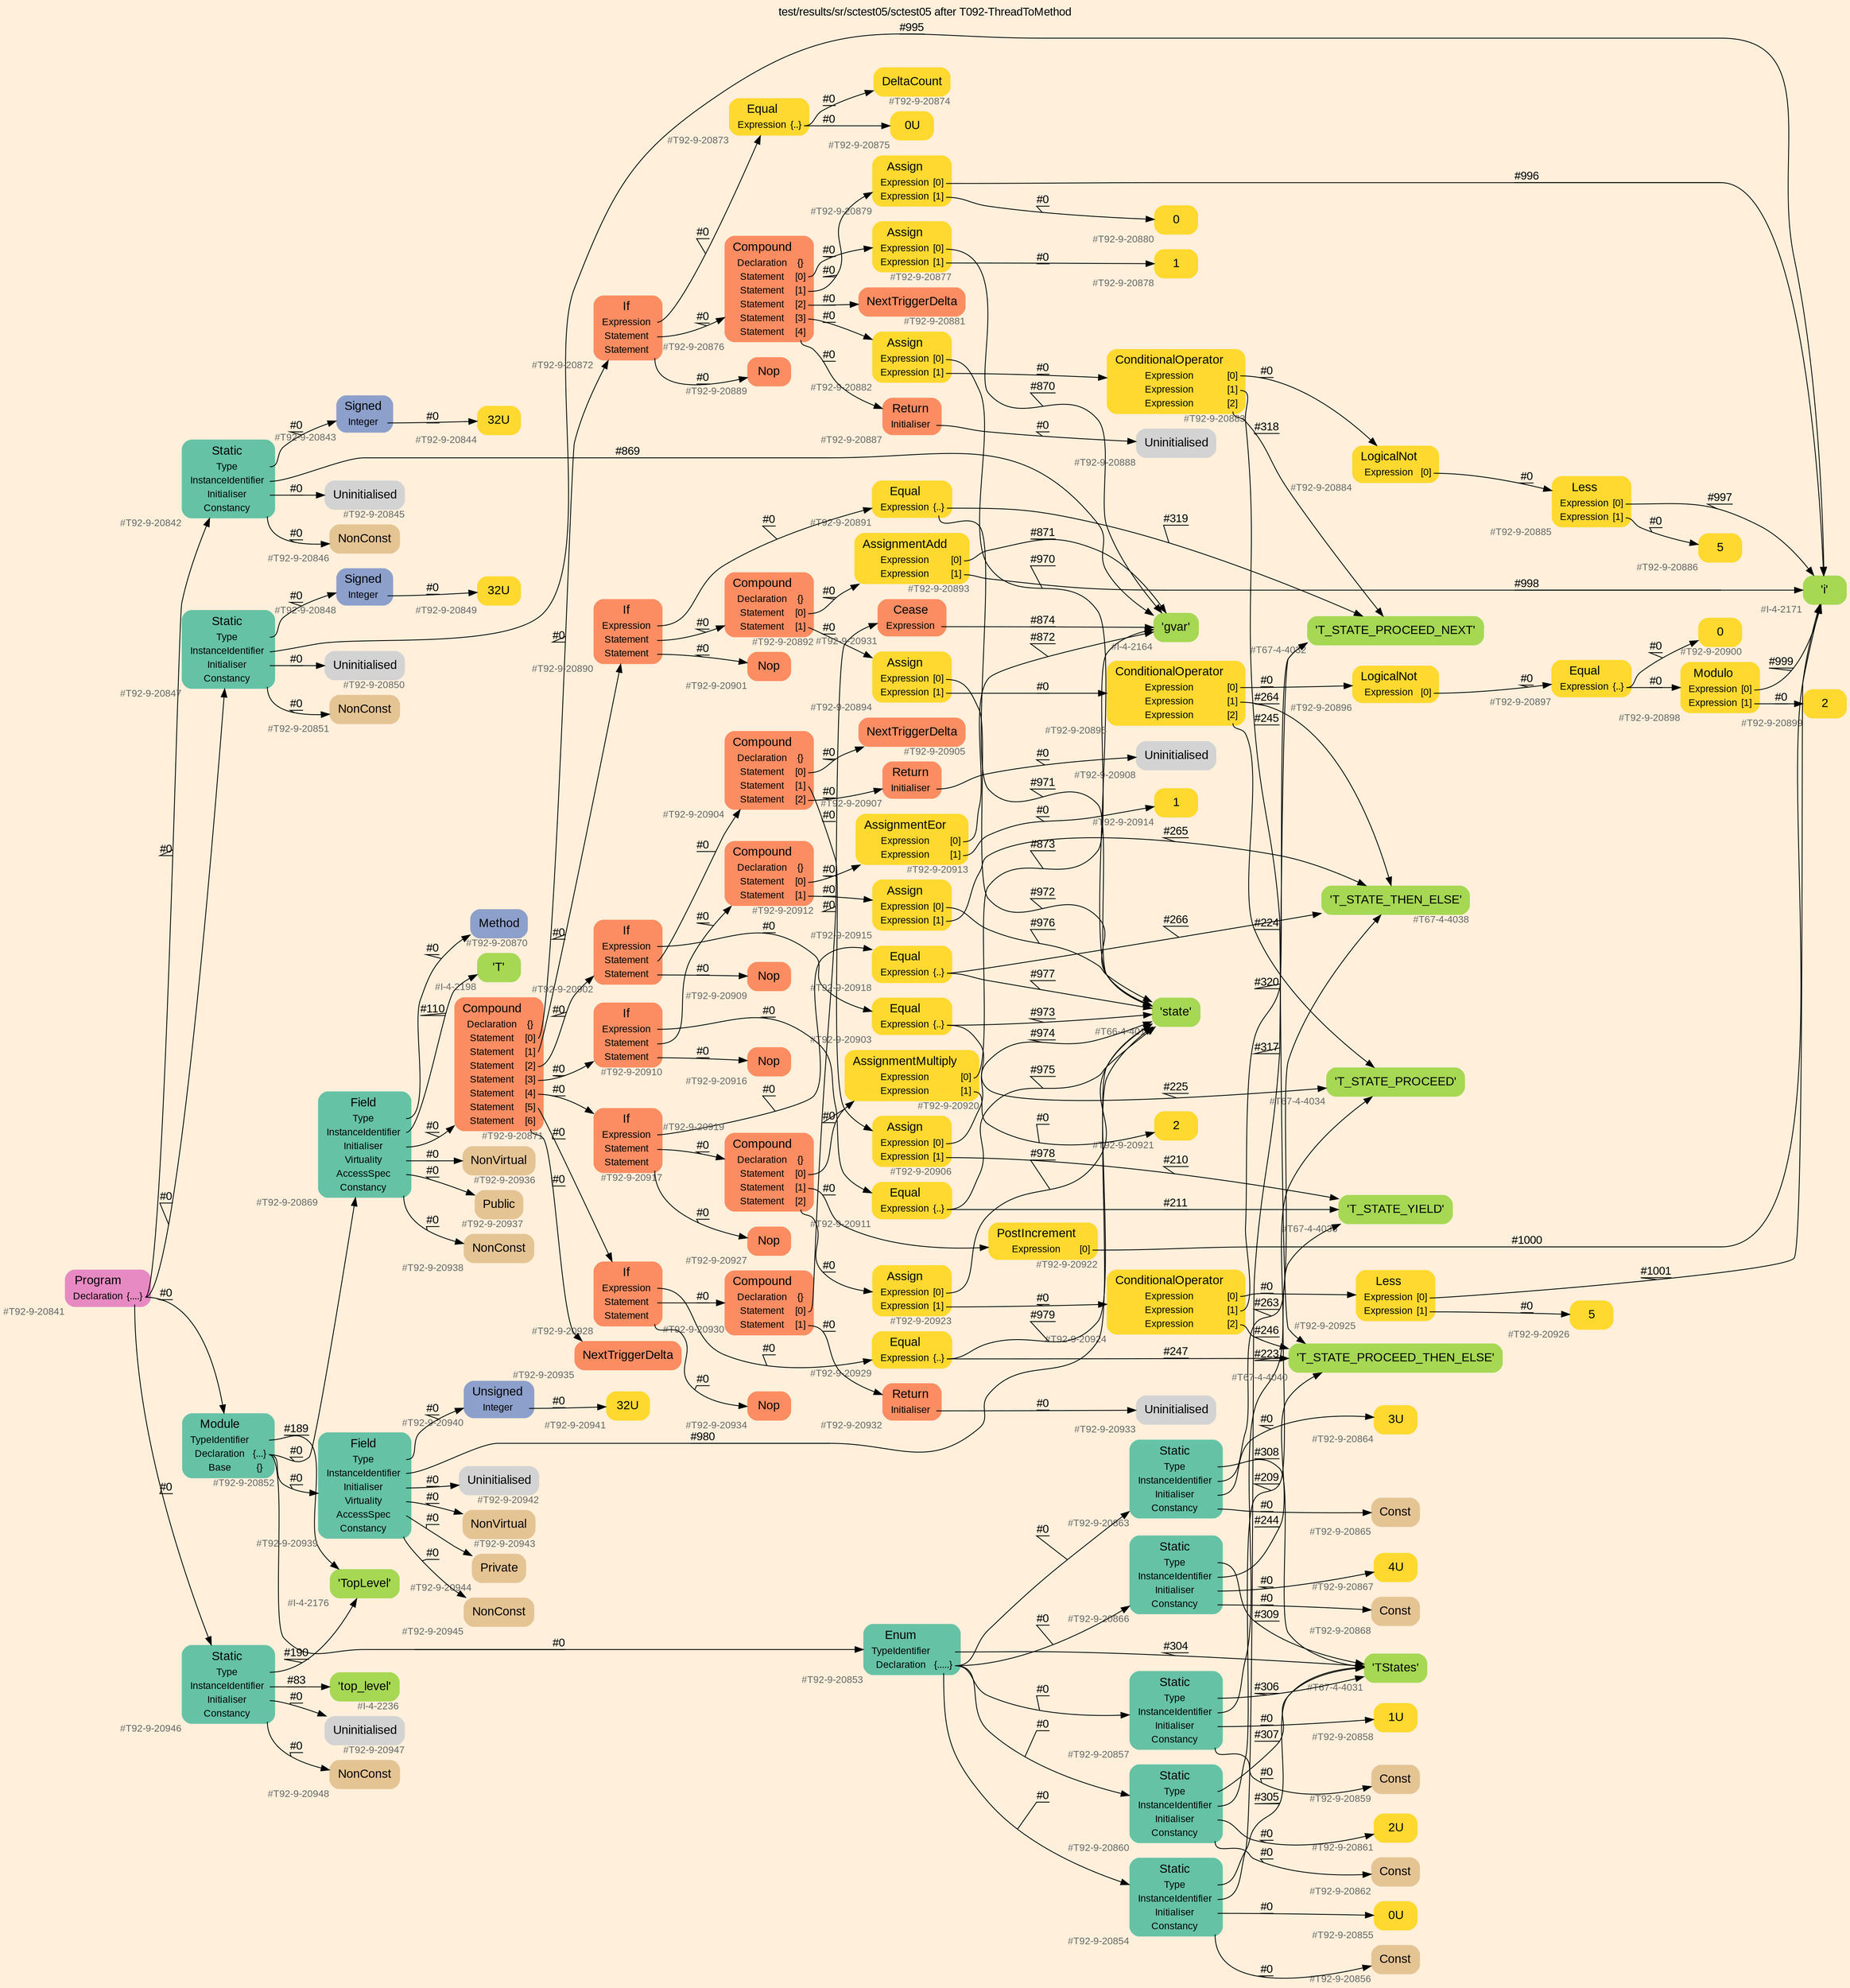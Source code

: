 digraph "test/results/sr/sctest05/sctest05 after T092-ThreadToMethod" {
label = "test/results/sr/sctest05/sctest05 after T092-ThreadToMethod"
labelloc = t
graph [
    rankdir = "LR"
    ranksep = 0.3
    bgcolor = antiquewhite1
    color = black
    fontcolor = black
    fontname = "Arial"
];
node [
    fontname = "Arial"
];
edge [
    fontname = "Arial"
];

// -------------------- node figure --------------------
// -------- block #T92-9-20841 ----------
"#T92-9-20841" [
    fillcolor = "/set28/4"
    xlabel = "#T92-9-20841"
    fontsize = "12"
    fontcolor = grey40
    shape = "plaintext"
    label = <<TABLE BORDER="0" CELLBORDER="0" CELLSPACING="0">
     <TR><TD><FONT COLOR="black" POINT-SIZE="15">Program</FONT></TD></TR>
     <TR><TD><FONT COLOR="black" POINT-SIZE="12">Declaration</FONT></TD><TD PORT="port0"><FONT COLOR="black" POINT-SIZE="12">{....}</FONT></TD></TR>
    </TABLE>>
    style = "rounded,filled"
];

// -------- block #T92-9-20842 ----------
"#T92-9-20842" [
    fillcolor = "/set28/1"
    xlabel = "#T92-9-20842"
    fontsize = "12"
    fontcolor = grey40
    shape = "plaintext"
    label = <<TABLE BORDER="0" CELLBORDER="0" CELLSPACING="0">
     <TR><TD><FONT COLOR="black" POINT-SIZE="15">Static</FONT></TD></TR>
     <TR><TD><FONT COLOR="black" POINT-SIZE="12">Type</FONT></TD><TD PORT="port0"></TD></TR>
     <TR><TD><FONT COLOR="black" POINT-SIZE="12">InstanceIdentifier</FONT></TD><TD PORT="port1"></TD></TR>
     <TR><TD><FONT COLOR="black" POINT-SIZE="12">Initialiser</FONT></TD><TD PORT="port2"></TD></TR>
     <TR><TD><FONT COLOR="black" POINT-SIZE="12">Constancy</FONT></TD><TD PORT="port3"></TD></TR>
    </TABLE>>
    style = "rounded,filled"
];

// -------- block #T92-9-20843 ----------
"#T92-9-20843" [
    fillcolor = "/set28/3"
    xlabel = "#T92-9-20843"
    fontsize = "12"
    fontcolor = grey40
    shape = "plaintext"
    label = <<TABLE BORDER="0" CELLBORDER="0" CELLSPACING="0">
     <TR><TD><FONT COLOR="black" POINT-SIZE="15">Signed</FONT></TD></TR>
     <TR><TD><FONT COLOR="black" POINT-SIZE="12">Integer</FONT></TD><TD PORT="port0"></TD></TR>
    </TABLE>>
    style = "rounded,filled"
];

// -------- block #T92-9-20844 ----------
"#T92-9-20844" [
    fillcolor = "/set28/6"
    xlabel = "#T92-9-20844"
    fontsize = "12"
    fontcolor = grey40
    shape = "plaintext"
    label = <<TABLE BORDER="0" CELLBORDER="0" CELLSPACING="0">
     <TR><TD><FONT COLOR="black" POINT-SIZE="15">32U</FONT></TD></TR>
    </TABLE>>
    style = "rounded,filled"
];

// -------- block #I-4-2164 ----------
"#I-4-2164" [
    fillcolor = "/set28/5"
    xlabel = "#I-4-2164"
    fontsize = "12"
    fontcolor = grey40
    shape = "plaintext"
    label = <<TABLE BORDER="0" CELLBORDER="0" CELLSPACING="0">
     <TR><TD><FONT COLOR="black" POINT-SIZE="15">'gvar'</FONT></TD></TR>
    </TABLE>>
    style = "rounded,filled"
];

// -------- block #T92-9-20845 ----------
"#T92-9-20845" [
    xlabel = "#T92-9-20845"
    fontsize = "12"
    fontcolor = grey40
    shape = "plaintext"
    label = <<TABLE BORDER="0" CELLBORDER="0" CELLSPACING="0">
     <TR><TD><FONT COLOR="black" POINT-SIZE="15">Uninitialised</FONT></TD></TR>
    </TABLE>>
    style = "rounded,filled"
];

// -------- block #T92-9-20846 ----------
"#T92-9-20846" [
    fillcolor = "/set28/7"
    xlabel = "#T92-9-20846"
    fontsize = "12"
    fontcolor = grey40
    shape = "plaintext"
    label = <<TABLE BORDER="0" CELLBORDER="0" CELLSPACING="0">
     <TR><TD><FONT COLOR="black" POINT-SIZE="15">NonConst</FONT></TD></TR>
    </TABLE>>
    style = "rounded,filled"
];

// -------- block #T92-9-20847 ----------
"#T92-9-20847" [
    fillcolor = "/set28/1"
    xlabel = "#T92-9-20847"
    fontsize = "12"
    fontcolor = grey40
    shape = "plaintext"
    label = <<TABLE BORDER="0" CELLBORDER="0" CELLSPACING="0">
     <TR><TD><FONT COLOR="black" POINT-SIZE="15">Static</FONT></TD></TR>
     <TR><TD><FONT COLOR="black" POINT-SIZE="12">Type</FONT></TD><TD PORT="port0"></TD></TR>
     <TR><TD><FONT COLOR="black" POINT-SIZE="12">InstanceIdentifier</FONT></TD><TD PORT="port1"></TD></TR>
     <TR><TD><FONT COLOR="black" POINT-SIZE="12">Initialiser</FONT></TD><TD PORT="port2"></TD></TR>
     <TR><TD><FONT COLOR="black" POINT-SIZE="12">Constancy</FONT></TD><TD PORT="port3"></TD></TR>
    </TABLE>>
    style = "rounded,filled"
];

// -------- block #T92-9-20848 ----------
"#T92-9-20848" [
    fillcolor = "/set28/3"
    xlabel = "#T92-9-20848"
    fontsize = "12"
    fontcolor = grey40
    shape = "plaintext"
    label = <<TABLE BORDER="0" CELLBORDER="0" CELLSPACING="0">
     <TR><TD><FONT COLOR="black" POINT-SIZE="15">Signed</FONT></TD></TR>
     <TR><TD><FONT COLOR="black" POINT-SIZE="12">Integer</FONT></TD><TD PORT="port0"></TD></TR>
    </TABLE>>
    style = "rounded,filled"
];

// -------- block #T92-9-20849 ----------
"#T92-9-20849" [
    fillcolor = "/set28/6"
    xlabel = "#T92-9-20849"
    fontsize = "12"
    fontcolor = grey40
    shape = "plaintext"
    label = <<TABLE BORDER="0" CELLBORDER="0" CELLSPACING="0">
     <TR><TD><FONT COLOR="black" POINT-SIZE="15">32U</FONT></TD></TR>
    </TABLE>>
    style = "rounded,filled"
];

// -------- block #I-4-2171 ----------
"#I-4-2171" [
    fillcolor = "/set28/5"
    xlabel = "#I-4-2171"
    fontsize = "12"
    fontcolor = grey40
    shape = "plaintext"
    label = <<TABLE BORDER="0" CELLBORDER="0" CELLSPACING="0">
     <TR><TD><FONT COLOR="black" POINT-SIZE="15">'i'</FONT></TD></TR>
    </TABLE>>
    style = "rounded,filled"
];

// -------- block #T92-9-20850 ----------
"#T92-9-20850" [
    xlabel = "#T92-9-20850"
    fontsize = "12"
    fontcolor = grey40
    shape = "plaintext"
    label = <<TABLE BORDER="0" CELLBORDER="0" CELLSPACING="0">
     <TR><TD><FONT COLOR="black" POINT-SIZE="15">Uninitialised</FONT></TD></TR>
    </TABLE>>
    style = "rounded,filled"
];

// -------- block #T92-9-20851 ----------
"#T92-9-20851" [
    fillcolor = "/set28/7"
    xlabel = "#T92-9-20851"
    fontsize = "12"
    fontcolor = grey40
    shape = "plaintext"
    label = <<TABLE BORDER="0" CELLBORDER="0" CELLSPACING="0">
     <TR><TD><FONT COLOR="black" POINT-SIZE="15">NonConst</FONT></TD></TR>
    </TABLE>>
    style = "rounded,filled"
];

// -------- block #T92-9-20852 ----------
"#T92-9-20852" [
    fillcolor = "/set28/1"
    xlabel = "#T92-9-20852"
    fontsize = "12"
    fontcolor = grey40
    shape = "plaintext"
    label = <<TABLE BORDER="0" CELLBORDER="0" CELLSPACING="0">
     <TR><TD><FONT COLOR="black" POINT-SIZE="15">Module</FONT></TD></TR>
     <TR><TD><FONT COLOR="black" POINT-SIZE="12">TypeIdentifier</FONT></TD><TD PORT="port0"></TD></TR>
     <TR><TD><FONT COLOR="black" POINT-SIZE="12">Declaration</FONT></TD><TD PORT="port1"><FONT COLOR="black" POINT-SIZE="12">{...}</FONT></TD></TR>
     <TR><TD><FONT COLOR="black" POINT-SIZE="12">Base</FONT></TD><TD PORT="port2"><FONT COLOR="black" POINT-SIZE="12">{}</FONT></TD></TR>
    </TABLE>>
    style = "rounded,filled"
];

// -------- block #I-4-2176 ----------
"#I-4-2176" [
    fillcolor = "/set28/5"
    xlabel = "#I-4-2176"
    fontsize = "12"
    fontcolor = grey40
    shape = "plaintext"
    label = <<TABLE BORDER="0" CELLBORDER="0" CELLSPACING="0">
     <TR><TD><FONT COLOR="black" POINT-SIZE="15">'TopLevel'</FONT></TD></TR>
    </TABLE>>
    style = "rounded,filled"
];

// -------- block #T92-9-20853 ----------
"#T92-9-20853" [
    fillcolor = "/set28/1"
    xlabel = "#T92-9-20853"
    fontsize = "12"
    fontcolor = grey40
    shape = "plaintext"
    label = <<TABLE BORDER="0" CELLBORDER="0" CELLSPACING="0">
     <TR><TD><FONT COLOR="black" POINT-SIZE="15">Enum</FONT></TD></TR>
     <TR><TD><FONT COLOR="black" POINT-SIZE="12">TypeIdentifier</FONT></TD><TD PORT="port0"></TD></TR>
     <TR><TD><FONT COLOR="black" POINT-SIZE="12">Declaration</FONT></TD><TD PORT="port1"><FONT COLOR="black" POINT-SIZE="12">{.....}</FONT></TD></TR>
    </TABLE>>
    style = "rounded,filled"
];

// -------- block #T67-4-4031 ----------
"#T67-4-4031" [
    fillcolor = "/set28/5"
    xlabel = "#T67-4-4031"
    fontsize = "12"
    fontcolor = grey40
    shape = "plaintext"
    label = <<TABLE BORDER="0" CELLBORDER="0" CELLSPACING="0">
     <TR><TD><FONT COLOR="black" POINT-SIZE="15">'TStates'</FONT></TD></TR>
    </TABLE>>
    style = "rounded,filled"
];

// -------- block #T92-9-20854 ----------
"#T92-9-20854" [
    fillcolor = "/set28/1"
    xlabel = "#T92-9-20854"
    fontsize = "12"
    fontcolor = grey40
    shape = "plaintext"
    label = <<TABLE BORDER="0" CELLBORDER="0" CELLSPACING="0">
     <TR><TD><FONT COLOR="black" POINT-SIZE="15">Static</FONT></TD></TR>
     <TR><TD><FONT COLOR="black" POINT-SIZE="12">Type</FONT></TD><TD PORT="port0"></TD></TR>
     <TR><TD><FONT COLOR="black" POINT-SIZE="12">InstanceIdentifier</FONT></TD><TD PORT="port1"></TD></TR>
     <TR><TD><FONT COLOR="black" POINT-SIZE="12">Initialiser</FONT></TD><TD PORT="port2"></TD></TR>
     <TR><TD><FONT COLOR="black" POINT-SIZE="12">Constancy</FONT></TD><TD PORT="port3"></TD></TR>
    </TABLE>>
    style = "rounded,filled"
];

// -------- block #T67-4-4032 ----------
"#T67-4-4032" [
    fillcolor = "/set28/5"
    xlabel = "#T67-4-4032"
    fontsize = "12"
    fontcolor = grey40
    shape = "plaintext"
    label = <<TABLE BORDER="0" CELLBORDER="0" CELLSPACING="0">
     <TR><TD><FONT COLOR="black" POINT-SIZE="15">'T_STATE_PROCEED_NEXT'</FONT></TD></TR>
    </TABLE>>
    style = "rounded,filled"
];

// -------- block #T92-9-20855 ----------
"#T92-9-20855" [
    fillcolor = "/set28/6"
    xlabel = "#T92-9-20855"
    fontsize = "12"
    fontcolor = grey40
    shape = "plaintext"
    label = <<TABLE BORDER="0" CELLBORDER="0" CELLSPACING="0">
     <TR><TD><FONT COLOR="black" POINT-SIZE="15">0U</FONT></TD></TR>
    </TABLE>>
    style = "rounded,filled"
];

// -------- block #T92-9-20856 ----------
"#T92-9-20856" [
    fillcolor = "/set28/7"
    xlabel = "#T92-9-20856"
    fontsize = "12"
    fontcolor = grey40
    shape = "plaintext"
    label = <<TABLE BORDER="0" CELLBORDER="0" CELLSPACING="0">
     <TR><TD><FONT COLOR="black" POINT-SIZE="15">Const</FONT></TD></TR>
    </TABLE>>
    style = "rounded,filled"
];

// -------- block #T92-9-20857 ----------
"#T92-9-20857" [
    fillcolor = "/set28/1"
    xlabel = "#T92-9-20857"
    fontsize = "12"
    fontcolor = grey40
    shape = "plaintext"
    label = <<TABLE BORDER="0" CELLBORDER="0" CELLSPACING="0">
     <TR><TD><FONT COLOR="black" POINT-SIZE="15">Static</FONT></TD></TR>
     <TR><TD><FONT COLOR="black" POINT-SIZE="12">Type</FONT></TD><TD PORT="port0"></TD></TR>
     <TR><TD><FONT COLOR="black" POINT-SIZE="12">InstanceIdentifier</FONT></TD><TD PORT="port1"></TD></TR>
     <TR><TD><FONT COLOR="black" POINT-SIZE="12">Initialiser</FONT></TD><TD PORT="port2"></TD></TR>
     <TR><TD><FONT COLOR="black" POINT-SIZE="12">Constancy</FONT></TD><TD PORT="port3"></TD></TR>
    </TABLE>>
    style = "rounded,filled"
];

// -------- block #T67-4-4034 ----------
"#T67-4-4034" [
    fillcolor = "/set28/5"
    xlabel = "#T67-4-4034"
    fontsize = "12"
    fontcolor = grey40
    shape = "plaintext"
    label = <<TABLE BORDER="0" CELLBORDER="0" CELLSPACING="0">
     <TR><TD><FONT COLOR="black" POINT-SIZE="15">'T_STATE_PROCEED'</FONT></TD></TR>
    </TABLE>>
    style = "rounded,filled"
];

// -------- block #T92-9-20858 ----------
"#T92-9-20858" [
    fillcolor = "/set28/6"
    xlabel = "#T92-9-20858"
    fontsize = "12"
    fontcolor = grey40
    shape = "plaintext"
    label = <<TABLE BORDER="0" CELLBORDER="0" CELLSPACING="0">
     <TR><TD><FONT COLOR="black" POINT-SIZE="15">1U</FONT></TD></TR>
    </TABLE>>
    style = "rounded,filled"
];

// -------- block #T92-9-20859 ----------
"#T92-9-20859" [
    fillcolor = "/set28/7"
    xlabel = "#T92-9-20859"
    fontsize = "12"
    fontcolor = grey40
    shape = "plaintext"
    label = <<TABLE BORDER="0" CELLBORDER="0" CELLSPACING="0">
     <TR><TD><FONT COLOR="black" POINT-SIZE="15">Const</FONT></TD></TR>
    </TABLE>>
    style = "rounded,filled"
];

// -------- block #T92-9-20860 ----------
"#T92-9-20860" [
    fillcolor = "/set28/1"
    xlabel = "#T92-9-20860"
    fontsize = "12"
    fontcolor = grey40
    shape = "plaintext"
    label = <<TABLE BORDER="0" CELLBORDER="0" CELLSPACING="0">
     <TR><TD><FONT COLOR="black" POINT-SIZE="15">Static</FONT></TD></TR>
     <TR><TD><FONT COLOR="black" POINT-SIZE="12">Type</FONT></TD><TD PORT="port0"></TD></TR>
     <TR><TD><FONT COLOR="black" POINT-SIZE="12">InstanceIdentifier</FONT></TD><TD PORT="port1"></TD></TR>
     <TR><TD><FONT COLOR="black" POINT-SIZE="12">Initialiser</FONT></TD><TD PORT="port2"></TD></TR>
     <TR><TD><FONT COLOR="black" POINT-SIZE="12">Constancy</FONT></TD><TD PORT="port3"></TD></TR>
    </TABLE>>
    style = "rounded,filled"
];

// -------- block #T67-4-4036 ----------
"#T67-4-4036" [
    fillcolor = "/set28/5"
    xlabel = "#T67-4-4036"
    fontsize = "12"
    fontcolor = grey40
    shape = "plaintext"
    label = <<TABLE BORDER="0" CELLBORDER="0" CELLSPACING="0">
     <TR><TD><FONT COLOR="black" POINT-SIZE="15">'T_STATE_YIELD'</FONT></TD></TR>
    </TABLE>>
    style = "rounded,filled"
];

// -------- block #T92-9-20861 ----------
"#T92-9-20861" [
    fillcolor = "/set28/6"
    xlabel = "#T92-9-20861"
    fontsize = "12"
    fontcolor = grey40
    shape = "plaintext"
    label = <<TABLE BORDER="0" CELLBORDER="0" CELLSPACING="0">
     <TR><TD><FONT COLOR="black" POINT-SIZE="15">2U</FONT></TD></TR>
    </TABLE>>
    style = "rounded,filled"
];

// -------- block #T92-9-20862 ----------
"#T92-9-20862" [
    fillcolor = "/set28/7"
    xlabel = "#T92-9-20862"
    fontsize = "12"
    fontcolor = grey40
    shape = "plaintext"
    label = <<TABLE BORDER="0" CELLBORDER="0" CELLSPACING="0">
     <TR><TD><FONT COLOR="black" POINT-SIZE="15">Const</FONT></TD></TR>
    </TABLE>>
    style = "rounded,filled"
];

// -------- block #T92-9-20863 ----------
"#T92-9-20863" [
    fillcolor = "/set28/1"
    xlabel = "#T92-9-20863"
    fontsize = "12"
    fontcolor = grey40
    shape = "plaintext"
    label = <<TABLE BORDER="0" CELLBORDER="0" CELLSPACING="0">
     <TR><TD><FONT COLOR="black" POINT-SIZE="15">Static</FONT></TD></TR>
     <TR><TD><FONT COLOR="black" POINT-SIZE="12">Type</FONT></TD><TD PORT="port0"></TD></TR>
     <TR><TD><FONT COLOR="black" POINT-SIZE="12">InstanceIdentifier</FONT></TD><TD PORT="port1"></TD></TR>
     <TR><TD><FONT COLOR="black" POINT-SIZE="12">Initialiser</FONT></TD><TD PORT="port2"></TD></TR>
     <TR><TD><FONT COLOR="black" POINT-SIZE="12">Constancy</FONT></TD><TD PORT="port3"></TD></TR>
    </TABLE>>
    style = "rounded,filled"
];

// -------- block #T67-4-4038 ----------
"#T67-4-4038" [
    fillcolor = "/set28/5"
    xlabel = "#T67-4-4038"
    fontsize = "12"
    fontcolor = grey40
    shape = "plaintext"
    label = <<TABLE BORDER="0" CELLBORDER="0" CELLSPACING="0">
     <TR><TD><FONT COLOR="black" POINT-SIZE="15">'T_STATE_THEN_ELSE'</FONT></TD></TR>
    </TABLE>>
    style = "rounded,filled"
];

// -------- block #T92-9-20864 ----------
"#T92-9-20864" [
    fillcolor = "/set28/6"
    xlabel = "#T92-9-20864"
    fontsize = "12"
    fontcolor = grey40
    shape = "plaintext"
    label = <<TABLE BORDER="0" CELLBORDER="0" CELLSPACING="0">
     <TR><TD><FONT COLOR="black" POINT-SIZE="15">3U</FONT></TD></TR>
    </TABLE>>
    style = "rounded,filled"
];

// -------- block #T92-9-20865 ----------
"#T92-9-20865" [
    fillcolor = "/set28/7"
    xlabel = "#T92-9-20865"
    fontsize = "12"
    fontcolor = grey40
    shape = "plaintext"
    label = <<TABLE BORDER="0" CELLBORDER="0" CELLSPACING="0">
     <TR><TD><FONT COLOR="black" POINT-SIZE="15">Const</FONT></TD></TR>
    </TABLE>>
    style = "rounded,filled"
];

// -------- block #T92-9-20866 ----------
"#T92-9-20866" [
    fillcolor = "/set28/1"
    xlabel = "#T92-9-20866"
    fontsize = "12"
    fontcolor = grey40
    shape = "plaintext"
    label = <<TABLE BORDER="0" CELLBORDER="0" CELLSPACING="0">
     <TR><TD><FONT COLOR="black" POINT-SIZE="15">Static</FONT></TD></TR>
     <TR><TD><FONT COLOR="black" POINT-SIZE="12">Type</FONT></TD><TD PORT="port0"></TD></TR>
     <TR><TD><FONT COLOR="black" POINT-SIZE="12">InstanceIdentifier</FONT></TD><TD PORT="port1"></TD></TR>
     <TR><TD><FONT COLOR="black" POINT-SIZE="12">Initialiser</FONT></TD><TD PORT="port2"></TD></TR>
     <TR><TD><FONT COLOR="black" POINT-SIZE="12">Constancy</FONT></TD><TD PORT="port3"></TD></TR>
    </TABLE>>
    style = "rounded,filled"
];

// -------- block #T67-4-4040 ----------
"#T67-4-4040" [
    fillcolor = "/set28/5"
    xlabel = "#T67-4-4040"
    fontsize = "12"
    fontcolor = grey40
    shape = "plaintext"
    label = <<TABLE BORDER="0" CELLBORDER="0" CELLSPACING="0">
     <TR><TD><FONT COLOR="black" POINT-SIZE="15">'T_STATE_PROCEED_THEN_ELSE'</FONT></TD></TR>
    </TABLE>>
    style = "rounded,filled"
];

// -------- block #T92-9-20867 ----------
"#T92-9-20867" [
    fillcolor = "/set28/6"
    xlabel = "#T92-9-20867"
    fontsize = "12"
    fontcolor = grey40
    shape = "plaintext"
    label = <<TABLE BORDER="0" CELLBORDER="0" CELLSPACING="0">
     <TR><TD><FONT COLOR="black" POINT-SIZE="15">4U</FONT></TD></TR>
    </TABLE>>
    style = "rounded,filled"
];

// -------- block #T92-9-20868 ----------
"#T92-9-20868" [
    fillcolor = "/set28/7"
    xlabel = "#T92-9-20868"
    fontsize = "12"
    fontcolor = grey40
    shape = "plaintext"
    label = <<TABLE BORDER="0" CELLBORDER="0" CELLSPACING="0">
     <TR><TD><FONT COLOR="black" POINT-SIZE="15">Const</FONT></TD></TR>
    </TABLE>>
    style = "rounded,filled"
];

// -------- block #T92-9-20869 ----------
"#T92-9-20869" [
    fillcolor = "/set28/1"
    xlabel = "#T92-9-20869"
    fontsize = "12"
    fontcolor = grey40
    shape = "plaintext"
    label = <<TABLE BORDER="0" CELLBORDER="0" CELLSPACING="0">
     <TR><TD><FONT COLOR="black" POINT-SIZE="15">Field</FONT></TD></TR>
     <TR><TD><FONT COLOR="black" POINT-SIZE="12">Type</FONT></TD><TD PORT="port0"></TD></TR>
     <TR><TD><FONT COLOR="black" POINT-SIZE="12">InstanceIdentifier</FONT></TD><TD PORT="port1"></TD></TR>
     <TR><TD><FONT COLOR="black" POINT-SIZE="12">Initialiser</FONT></TD><TD PORT="port2"></TD></TR>
     <TR><TD><FONT COLOR="black" POINT-SIZE="12">Virtuality</FONT></TD><TD PORT="port3"></TD></TR>
     <TR><TD><FONT COLOR="black" POINT-SIZE="12">AccessSpec</FONT></TD><TD PORT="port4"></TD></TR>
     <TR><TD><FONT COLOR="black" POINT-SIZE="12">Constancy</FONT></TD><TD PORT="port5"></TD></TR>
    </TABLE>>
    style = "rounded,filled"
];

// -------- block #T92-9-20870 ----------
"#T92-9-20870" [
    fillcolor = "/set28/3"
    xlabel = "#T92-9-20870"
    fontsize = "12"
    fontcolor = grey40
    shape = "plaintext"
    label = <<TABLE BORDER="0" CELLBORDER="0" CELLSPACING="0">
     <TR><TD><FONT COLOR="black" POINT-SIZE="15">Method</FONT></TD></TR>
    </TABLE>>
    style = "rounded,filled"
];

// -------- block #I-4-2198 ----------
"#I-4-2198" [
    fillcolor = "/set28/5"
    xlabel = "#I-4-2198"
    fontsize = "12"
    fontcolor = grey40
    shape = "plaintext"
    label = <<TABLE BORDER="0" CELLBORDER="0" CELLSPACING="0">
     <TR><TD><FONT COLOR="black" POINT-SIZE="15">'T'</FONT></TD></TR>
    </TABLE>>
    style = "rounded,filled"
];

// -------- block #T92-9-20871 ----------
"#T92-9-20871" [
    fillcolor = "/set28/2"
    xlabel = "#T92-9-20871"
    fontsize = "12"
    fontcolor = grey40
    shape = "plaintext"
    label = <<TABLE BORDER="0" CELLBORDER="0" CELLSPACING="0">
     <TR><TD><FONT COLOR="black" POINT-SIZE="15">Compound</FONT></TD></TR>
     <TR><TD><FONT COLOR="black" POINT-SIZE="12">Declaration</FONT></TD><TD PORT="port0"><FONT COLOR="black" POINT-SIZE="12">{}</FONT></TD></TR>
     <TR><TD><FONT COLOR="black" POINT-SIZE="12">Statement</FONT></TD><TD PORT="port1"><FONT COLOR="black" POINT-SIZE="12">[0]</FONT></TD></TR>
     <TR><TD><FONT COLOR="black" POINT-SIZE="12">Statement</FONT></TD><TD PORT="port2"><FONT COLOR="black" POINT-SIZE="12">[1]</FONT></TD></TR>
     <TR><TD><FONT COLOR="black" POINT-SIZE="12">Statement</FONT></TD><TD PORT="port3"><FONT COLOR="black" POINT-SIZE="12">[2]</FONT></TD></TR>
     <TR><TD><FONT COLOR="black" POINT-SIZE="12">Statement</FONT></TD><TD PORT="port4"><FONT COLOR="black" POINT-SIZE="12">[3]</FONT></TD></TR>
     <TR><TD><FONT COLOR="black" POINT-SIZE="12">Statement</FONT></TD><TD PORT="port5"><FONT COLOR="black" POINT-SIZE="12">[4]</FONT></TD></TR>
     <TR><TD><FONT COLOR="black" POINT-SIZE="12">Statement</FONT></TD><TD PORT="port6"><FONT COLOR="black" POINT-SIZE="12">[5]</FONT></TD></TR>
     <TR><TD><FONT COLOR="black" POINT-SIZE="12">Statement</FONT></TD><TD PORT="port7"><FONT COLOR="black" POINT-SIZE="12">[6]</FONT></TD></TR>
    </TABLE>>
    style = "rounded,filled"
];

// -------- block #T92-9-20872 ----------
"#T92-9-20872" [
    fillcolor = "/set28/2"
    xlabel = "#T92-9-20872"
    fontsize = "12"
    fontcolor = grey40
    shape = "plaintext"
    label = <<TABLE BORDER="0" CELLBORDER="0" CELLSPACING="0">
     <TR><TD><FONT COLOR="black" POINT-SIZE="15">If</FONT></TD></TR>
     <TR><TD><FONT COLOR="black" POINT-SIZE="12">Expression</FONT></TD><TD PORT="port0"></TD></TR>
     <TR><TD><FONT COLOR="black" POINT-SIZE="12">Statement</FONT></TD><TD PORT="port1"></TD></TR>
     <TR><TD><FONT COLOR="black" POINT-SIZE="12">Statement</FONT></TD><TD PORT="port2"></TD></TR>
    </TABLE>>
    style = "rounded,filled"
];

// -------- block #T92-9-20873 ----------
"#T92-9-20873" [
    fillcolor = "/set28/6"
    xlabel = "#T92-9-20873"
    fontsize = "12"
    fontcolor = grey40
    shape = "plaintext"
    label = <<TABLE BORDER="0" CELLBORDER="0" CELLSPACING="0">
     <TR><TD><FONT COLOR="black" POINT-SIZE="15">Equal</FONT></TD></TR>
     <TR><TD><FONT COLOR="black" POINT-SIZE="12">Expression</FONT></TD><TD PORT="port0"><FONT COLOR="black" POINT-SIZE="12">{..}</FONT></TD></TR>
    </TABLE>>
    style = "rounded,filled"
];

// -------- block #T92-9-20874 ----------
"#T92-9-20874" [
    fillcolor = "/set28/6"
    xlabel = "#T92-9-20874"
    fontsize = "12"
    fontcolor = grey40
    shape = "plaintext"
    label = <<TABLE BORDER="0" CELLBORDER="0" CELLSPACING="0">
     <TR><TD><FONT COLOR="black" POINT-SIZE="15">DeltaCount</FONT></TD></TR>
    </TABLE>>
    style = "rounded,filled"
];

// -------- block #T92-9-20875 ----------
"#T92-9-20875" [
    fillcolor = "/set28/6"
    xlabel = "#T92-9-20875"
    fontsize = "12"
    fontcolor = grey40
    shape = "plaintext"
    label = <<TABLE BORDER="0" CELLBORDER="0" CELLSPACING="0">
     <TR><TD><FONT COLOR="black" POINT-SIZE="15">0U</FONT></TD></TR>
    </TABLE>>
    style = "rounded,filled"
];

// -------- block #T92-9-20876 ----------
"#T92-9-20876" [
    fillcolor = "/set28/2"
    xlabel = "#T92-9-20876"
    fontsize = "12"
    fontcolor = grey40
    shape = "plaintext"
    label = <<TABLE BORDER="0" CELLBORDER="0" CELLSPACING="0">
     <TR><TD><FONT COLOR="black" POINT-SIZE="15">Compound</FONT></TD></TR>
     <TR><TD><FONT COLOR="black" POINT-SIZE="12">Declaration</FONT></TD><TD PORT="port0"><FONT COLOR="black" POINT-SIZE="12">{}</FONT></TD></TR>
     <TR><TD><FONT COLOR="black" POINT-SIZE="12">Statement</FONT></TD><TD PORT="port1"><FONT COLOR="black" POINT-SIZE="12">[0]</FONT></TD></TR>
     <TR><TD><FONT COLOR="black" POINT-SIZE="12">Statement</FONT></TD><TD PORT="port2"><FONT COLOR="black" POINT-SIZE="12">[1]</FONT></TD></TR>
     <TR><TD><FONT COLOR="black" POINT-SIZE="12">Statement</FONT></TD><TD PORT="port3"><FONT COLOR="black" POINT-SIZE="12">[2]</FONT></TD></TR>
     <TR><TD><FONT COLOR="black" POINT-SIZE="12">Statement</FONT></TD><TD PORT="port4"><FONT COLOR="black" POINT-SIZE="12">[3]</FONT></TD></TR>
     <TR><TD><FONT COLOR="black" POINT-SIZE="12">Statement</FONT></TD><TD PORT="port5"><FONT COLOR="black" POINT-SIZE="12">[4]</FONT></TD></TR>
    </TABLE>>
    style = "rounded,filled"
];

// -------- block #T92-9-20877 ----------
"#T92-9-20877" [
    fillcolor = "/set28/6"
    xlabel = "#T92-9-20877"
    fontsize = "12"
    fontcolor = grey40
    shape = "plaintext"
    label = <<TABLE BORDER="0" CELLBORDER="0" CELLSPACING="0">
     <TR><TD><FONT COLOR="black" POINT-SIZE="15">Assign</FONT></TD></TR>
     <TR><TD><FONT COLOR="black" POINT-SIZE="12">Expression</FONT></TD><TD PORT="port0"><FONT COLOR="black" POINT-SIZE="12">[0]</FONT></TD></TR>
     <TR><TD><FONT COLOR="black" POINT-SIZE="12">Expression</FONT></TD><TD PORT="port1"><FONT COLOR="black" POINT-SIZE="12">[1]</FONT></TD></TR>
    </TABLE>>
    style = "rounded,filled"
];

// -------- block #T92-9-20878 ----------
"#T92-9-20878" [
    fillcolor = "/set28/6"
    xlabel = "#T92-9-20878"
    fontsize = "12"
    fontcolor = grey40
    shape = "plaintext"
    label = <<TABLE BORDER="0" CELLBORDER="0" CELLSPACING="0">
     <TR><TD><FONT COLOR="black" POINT-SIZE="15">1</FONT></TD></TR>
    </TABLE>>
    style = "rounded,filled"
];

// -------- block #T92-9-20879 ----------
"#T92-9-20879" [
    fillcolor = "/set28/6"
    xlabel = "#T92-9-20879"
    fontsize = "12"
    fontcolor = grey40
    shape = "plaintext"
    label = <<TABLE BORDER="0" CELLBORDER="0" CELLSPACING="0">
     <TR><TD><FONT COLOR="black" POINT-SIZE="15">Assign</FONT></TD></TR>
     <TR><TD><FONT COLOR="black" POINT-SIZE="12">Expression</FONT></TD><TD PORT="port0"><FONT COLOR="black" POINT-SIZE="12">[0]</FONT></TD></TR>
     <TR><TD><FONT COLOR="black" POINT-SIZE="12">Expression</FONT></TD><TD PORT="port1"><FONT COLOR="black" POINT-SIZE="12">[1]</FONT></TD></TR>
    </TABLE>>
    style = "rounded,filled"
];

// -------- block #T92-9-20880 ----------
"#T92-9-20880" [
    fillcolor = "/set28/6"
    xlabel = "#T92-9-20880"
    fontsize = "12"
    fontcolor = grey40
    shape = "plaintext"
    label = <<TABLE BORDER="0" CELLBORDER="0" CELLSPACING="0">
     <TR><TD><FONT COLOR="black" POINT-SIZE="15">0</FONT></TD></TR>
    </TABLE>>
    style = "rounded,filled"
];

// -------- block #T92-9-20881 ----------
"#T92-9-20881" [
    fillcolor = "/set28/2"
    xlabel = "#T92-9-20881"
    fontsize = "12"
    fontcolor = grey40
    shape = "plaintext"
    label = <<TABLE BORDER="0" CELLBORDER="0" CELLSPACING="0">
     <TR><TD><FONT COLOR="black" POINT-SIZE="15">NextTriggerDelta</FONT></TD></TR>
    </TABLE>>
    style = "rounded,filled"
];

// -------- block #T92-9-20882 ----------
"#T92-9-20882" [
    fillcolor = "/set28/6"
    xlabel = "#T92-9-20882"
    fontsize = "12"
    fontcolor = grey40
    shape = "plaintext"
    label = <<TABLE BORDER="0" CELLBORDER="0" CELLSPACING="0">
     <TR><TD><FONT COLOR="black" POINT-SIZE="15">Assign</FONT></TD></TR>
     <TR><TD><FONT COLOR="black" POINT-SIZE="12">Expression</FONT></TD><TD PORT="port0"><FONT COLOR="black" POINT-SIZE="12">[0]</FONT></TD></TR>
     <TR><TD><FONT COLOR="black" POINT-SIZE="12">Expression</FONT></TD><TD PORT="port1"><FONT COLOR="black" POINT-SIZE="12">[1]</FONT></TD></TR>
    </TABLE>>
    style = "rounded,filled"
];

// -------- block #T66-4-4014 ----------
"#T66-4-4014" [
    fillcolor = "/set28/5"
    xlabel = "#T66-4-4014"
    fontsize = "12"
    fontcolor = grey40
    shape = "plaintext"
    label = <<TABLE BORDER="0" CELLBORDER="0" CELLSPACING="0">
     <TR><TD><FONT COLOR="black" POINT-SIZE="15">'state'</FONT></TD></TR>
    </TABLE>>
    style = "rounded,filled"
];

// -------- block #T92-9-20883 ----------
"#T92-9-20883" [
    fillcolor = "/set28/6"
    xlabel = "#T92-9-20883"
    fontsize = "12"
    fontcolor = grey40
    shape = "plaintext"
    label = <<TABLE BORDER="0" CELLBORDER="0" CELLSPACING="0">
     <TR><TD><FONT COLOR="black" POINT-SIZE="15">ConditionalOperator</FONT></TD></TR>
     <TR><TD><FONT COLOR="black" POINT-SIZE="12">Expression</FONT></TD><TD PORT="port0"><FONT COLOR="black" POINT-SIZE="12">[0]</FONT></TD></TR>
     <TR><TD><FONT COLOR="black" POINT-SIZE="12">Expression</FONT></TD><TD PORT="port1"><FONT COLOR="black" POINT-SIZE="12">[1]</FONT></TD></TR>
     <TR><TD><FONT COLOR="black" POINT-SIZE="12">Expression</FONT></TD><TD PORT="port2"><FONT COLOR="black" POINT-SIZE="12">[2]</FONT></TD></TR>
    </TABLE>>
    style = "rounded,filled"
];

// -------- block #T92-9-20884 ----------
"#T92-9-20884" [
    fillcolor = "/set28/6"
    xlabel = "#T92-9-20884"
    fontsize = "12"
    fontcolor = grey40
    shape = "plaintext"
    label = <<TABLE BORDER="0" CELLBORDER="0" CELLSPACING="0">
     <TR><TD><FONT COLOR="black" POINT-SIZE="15">LogicalNot</FONT></TD></TR>
     <TR><TD><FONT COLOR="black" POINT-SIZE="12">Expression</FONT></TD><TD PORT="port0"><FONT COLOR="black" POINT-SIZE="12">[0]</FONT></TD></TR>
    </TABLE>>
    style = "rounded,filled"
];

// -------- block #T92-9-20885 ----------
"#T92-9-20885" [
    fillcolor = "/set28/6"
    xlabel = "#T92-9-20885"
    fontsize = "12"
    fontcolor = grey40
    shape = "plaintext"
    label = <<TABLE BORDER="0" CELLBORDER="0" CELLSPACING="0">
     <TR><TD><FONT COLOR="black" POINT-SIZE="15">Less</FONT></TD></TR>
     <TR><TD><FONT COLOR="black" POINT-SIZE="12">Expression</FONT></TD><TD PORT="port0"><FONT COLOR="black" POINT-SIZE="12">[0]</FONT></TD></TR>
     <TR><TD><FONT COLOR="black" POINT-SIZE="12">Expression</FONT></TD><TD PORT="port1"><FONT COLOR="black" POINT-SIZE="12">[1]</FONT></TD></TR>
    </TABLE>>
    style = "rounded,filled"
];

// -------- block #T92-9-20886 ----------
"#T92-9-20886" [
    fillcolor = "/set28/6"
    xlabel = "#T92-9-20886"
    fontsize = "12"
    fontcolor = grey40
    shape = "plaintext"
    label = <<TABLE BORDER="0" CELLBORDER="0" CELLSPACING="0">
     <TR><TD><FONT COLOR="black" POINT-SIZE="15">5</FONT></TD></TR>
    </TABLE>>
    style = "rounded,filled"
];

// -------- block #T92-9-20887 ----------
"#T92-9-20887" [
    fillcolor = "/set28/2"
    xlabel = "#T92-9-20887"
    fontsize = "12"
    fontcolor = grey40
    shape = "plaintext"
    label = <<TABLE BORDER="0" CELLBORDER="0" CELLSPACING="0">
     <TR><TD><FONT COLOR="black" POINT-SIZE="15">Return</FONT></TD></TR>
     <TR><TD><FONT COLOR="black" POINT-SIZE="12">Initialiser</FONT></TD><TD PORT="port0"></TD></TR>
    </TABLE>>
    style = "rounded,filled"
];

// -------- block #T92-9-20888 ----------
"#T92-9-20888" [
    xlabel = "#T92-9-20888"
    fontsize = "12"
    fontcolor = grey40
    shape = "plaintext"
    label = <<TABLE BORDER="0" CELLBORDER="0" CELLSPACING="0">
     <TR><TD><FONT COLOR="black" POINT-SIZE="15">Uninitialised</FONT></TD></TR>
    </TABLE>>
    style = "rounded,filled"
];

// -------- block #T92-9-20889 ----------
"#T92-9-20889" [
    fillcolor = "/set28/2"
    xlabel = "#T92-9-20889"
    fontsize = "12"
    fontcolor = grey40
    shape = "plaintext"
    label = <<TABLE BORDER="0" CELLBORDER="0" CELLSPACING="0">
     <TR><TD><FONT COLOR="black" POINT-SIZE="15">Nop</FONT></TD></TR>
    </TABLE>>
    style = "rounded,filled"
];

// -------- block #T92-9-20890 ----------
"#T92-9-20890" [
    fillcolor = "/set28/2"
    xlabel = "#T92-9-20890"
    fontsize = "12"
    fontcolor = grey40
    shape = "plaintext"
    label = <<TABLE BORDER="0" CELLBORDER="0" CELLSPACING="0">
     <TR><TD><FONT COLOR="black" POINT-SIZE="15">If</FONT></TD></TR>
     <TR><TD><FONT COLOR="black" POINT-SIZE="12">Expression</FONT></TD><TD PORT="port0"></TD></TR>
     <TR><TD><FONT COLOR="black" POINT-SIZE="12">Statement</FONT></TD><TD PORT="port1"></TD></TR>
     <TR><TD><FONT COLOR="black" POINT-SIZE="12">Statement</FONT></TD><TD PORT="port2"></TD></TR>
    </TABLE>>
    style = "rounded,filled"
];

// -------- block #T92-9-20891 ----------
"#T92-9-20891" [
    fillcolor = "/set28/6"
    xlabel = "#T92-9-20891"
    fontsize = "12"
    fontcolor = grey40
    shape = "plaintext"
    label = <<TABLE BORDER="0" CELLBORDER="0" CELLSPACING="0">
     <TR><TD><FONT COLOR="black" POINT-SIZE="15">Equal</FONT></TD></TR>
     <TR><TD><FONT COLOR="black" POINT-SIZE="12">Expression</FONT></TD><TD PORT="port0"><FONT COLOR="black" POINT-SIZE="12">{..}</FONT></TD></TR>
    </TABLE>>
    style = "rounded,filled"
];

// -------- block #T92-9-20892 ----------
"#T92-9-20892" [
    fillcolor = "/set28/2"
    xlabel = "#T92-9-20892"
    fontsize = "12"
    fontcolor = grey40
    shape = "plaintext"
    label = <<TABLE BORDER="0" CELLBORDER="0" CELLSPACING="0">
     <TR><TD><FONT COLOR="black" POINT-SIZE="15">Compound</FONT></TD></TR>
     <TR><TD><FONT COLOR="black" POINT-SIZE="12">Declaration</FONT></TD><TD PORT="port0"><FONT COLOR="black" POINT-SIZE="12">{}</FONT></TD></TR>
     <TR><TD><FONT COLOR="black" POINT-SIZE="12">Statement</FONT></TD><TD PORT="port1"><FONT COLOR="black" POINT-SIZE="12">[0]</FONT></TD></TR>
     <TR><TD><FONT COLOR="black" POINT-SIZE="12">Statement</FONT></TD><TD PORT="port2"><FONT COLOR="black" POINT-SIZE="12">[1]</FONT></TD></TR>
    </TABLE>>
    style = "rounded,filled"
];

// -------- block #T92-9-20893 ----------
"#T92-9-20893" [
    fillcolor = "/set28/6"
    xlabel = "#T92-9-20893"
    fontsize = "12"
    fontcolor = grey40
    shape = "plaintext"
    label = <<TABLE BORDER="0" CELLBORDER="0" CELLSPACING="0">
     <TR><TD><FONT COLOR="black" POINT-SIZE="15">AssignmentAdd</FONT></TD></TR>
     <TR><TD><FONT COLOR="black" POINT-SIZE="12">Expression</FONT></TD><TD PORT="port0"><FONT COLOR="black" POINT-SIZE="12">[0]</FONT></TD></TR>
     <TR><TD><FONT COLOR="black" POINT-SIZE="12">Expression</FONT></TD><TD PORT="port1"><FONT COLOR="black" POINT-SIZE="12">[1]</FONT></TD></TR>
    </TABLE>>
    style = "rounded,filled"
];

// -------- block #T92-9-20894 ----------
"#T92-9-20894" [
    fillcolor = "/set28/6"
    xlabel = "#T92-9-20894"
    fontsize = "12"
    fontcolor = grey40
    shape = "plaintext"
    label = <<TABLE BORDER="0" CELLBORDER="0" CELLSPACING="0">
     <TR><TD><FONT COLOR="black" POINT-SIZE="15">Assign</FONT></TD></TR>
     <TR><TD><FONT COLOR="black" POINT-SIZE="12">Expression</FONT></TD><TD PORT="port0"><FONT COLOR="black" POINT-SIZE="12">[0]</FONT></TD></TR>
     <TR><TD><FONT COLOR="black" POINT-SIZE="12">Expression</FONT></TD><TD PORT="port1"><FONT COLOR="black" POINT-SIZE="12">[1]</FONT></TD></TR>
    </TABLE>>
    style = "rounded,filled"
];

// -------- block #T92-9-20895 ----------
"#T92-9-20895" [
    fillcolor = "/set28/6"
    xlabel = "#T92-9-20895"
    fontsize = "12"
    fontcolor = grey40
    shape = "plaintext"
    label = <<TABLE BORDER="0" CELLBORDER="0" CELLSPACING="0">
     <TR><TD><FONT COLOR="black" POINT-SIZE="15">ConditionalOperator</FONT></TD></TR>
     <TR><TD><FONT COLOR="black" POINT-SIZE="12">Expression</FONT></TD><TD PORT="port0"><FONT COLOR="black" POINT-SIZE="12">[0]</FONT></TD></TR>
     <TR><TD><FONT COLOR="black" POINT-SIZE="12">Expression</FONT></TD><TD PORT="port1"><FONT COLOR="black" POINT-SIZE="12">[1]</FONT></TD></TR>
     <TR><TD><FONT COLOR="black" POINT-SIZE="12">Expression</FONT></TD><TD PORT="port2"><FONT COLOR="black" POINT-SIZE="12">[2]</FONT></TD></TR>
    </TABLE>>
    style = "rounded,filled"
];

// -------- block #T92-9-20896 ----------
"#T92-9-20896" [
    fillcolor = "/set28/6"
    xlabel = "#T92-9-20896"
    fontsize = "12"
    fontcolor = grey40
    shape = "plaintext"
    label = <<TABLE BORDER="0" CELLBORDER="0" CELLSPACING="0">
     <TR><TD><FONT COLOR="black" POINT-SIZE="15">LogicalNot</FONT></TD></TR>
     <TR><TD><FONT COLOR="black" POINT-SIZE="12">Expression</FONT></TD><TD PORT="port0"><FONT COLOR="black" POINT-SIZE="12">[0]</FONT></TD></TR>
    </TABLE>>
    style = "rounded,filled"
];

// -------- block #T92-9-20897 ----------
"#T92-9-20897" [
    fillcolor = "/set28/6"
    xlabel = "#T92-9-20897"
    fontsize = "12"
    fontcolor = grey40
    shape = "plaintext"
    label = <<TABLE BORDER="0" CELLBORDER="0" CELLSPACING="0">
     <TR><TD><FONT COLOR="black" POINT-SIZE="15">Equal</FONT></TD></TR>
     <TR><TD><FONT COLOR="black" POINT-SIZE="12">Expression</FONT></TD><TD PORT="port0"><FONT COLOR="black" POINT-SIZE="12">{..}</FONT></TD></TR>
    </TABLE>>
    style = "rounded,filled"
];

// -------- block #T92-9-20898 ----------
"#T92-9-20898" [
    fillcolor = "/set28/6"
    xlabel = "#T92-9-20898"
    fontsize = "12"
    fontcolor = grey40
    shape = "plaintext"
    label = <<TABLE BORDER="0" CELLBORDER="0" CELLSPACING="0">
     <TR><TD><FONT COLOR="black" POINT-SIZE="15">Modulo</FONT></TD></TR>
     <TR><TD><FONT COLOR="black" POINT-SIZE="12">Expression</FONT></TD><TD PORT="port0"><FONT COLOR="black" POINT-SIZE="12">[0]</FONT></TD></TR>
     <TR><TD><FONT COLOR="black" POINT-SIZE="12">Expression</FONT></TD><TD PORT="port1"><FONT COLOR="black" POINT-SIZE="12">[1]</FONT></TD></TR>
    </TABLE>>
    style = "rounded,filled"
];

// -------- block #T92-9-20899 ----------
"#T92-9-20899" [
    fillcolor = "/set28/6"
    xlabel = "#T92-9-20899"
    fontsize = "12"
    fontcolor = grey40
    shape = "plaintext"
    label = <<TABLE BORDER="0" CELLBORDER="0" CELLSPACING="0">
     <TR><TD><FONT COLOR="black" POINT-SIZE="15">2</FONT></TD></TR>
    </TABLE>>
    style = "rounded,filled"
];

// -------- block #T92-9-20900 ----------
"#T92-9-20900" [
    fillcolor = "/set28/6"
    xlabel = "#T92-9-20900"
    fontsize = "12"
    fontcolor = grey40
    shape = "plaintext"
    label = <<TABLE BORDER="0" CELLBORDER="0" CELLSPACING="0">
     <TR><TD><FONT COLOR="black" POINT-SIZE="15">0</FONT></TD></TR>
    </TABLE>>
    style = "rounded,filled"
];

// -------- block #T92-9-20901 ----------
"#T92-9-20901" [
    fillcolor = "/set28/2"
    xlabel = "#T92-9-20901"
    fontsize = "12"
    fontcolor = grey40
    shape = "plaintext"
    label = <<TABLE BORDER="0" CELLBORDER="0" CELLSPACING="0">
     <TR><TD><FONT COLOR="black" POINT-SIZE="15">Nop</FONT></TD></TR>
    </TABLE>>
    style = "rounded,filled"
];

// -------- block #T92-9-20902 ----------
"#T92-9-20902" [
    fillcolor = "/set28/2"
    xlabel = "#T92-9-20902"
    fontsize = "12"
    fontcolor = grey40
    shape = "plaintext"
    label = <<TABLE BORDER="0" CELLBORDER="0" CELLSPACING="0">
     <TR><TD><FONT COLOR="black" POINT-SIZE="15">If</FONT></TD></TR>
     <TR><TD><FONT COLOR="black" POINT-SIZE="12">Expression</FONT></TD><TD PORT="port0"></TD></TR>
     <TR><TD><FONT COLOR="black" POINT-SIZE="12">Statement</FONT></TD><TD PORT="port1"></TD></TR>
     <TR><TD><FONT COLOR="black" POINT-SIZE="12">Statement</FONT></TD><TD PORT="port2"></TD></TR>
    </TABLE>>
    style = "rounded,filled"
];

// -------- block #T92-9-20903 ----------
"#T92-9-20903" [
    fillcolor = "/set28/6"
    xlabel = "#T92-9-20903"
    fontsize = "12"
    fontcolor = grey40
    shape = "plaintext"
    label = <<TABLE BORDER="0" CELLBORDER="0" CELLSPACING="0">
     <TR><TD><FONT COLOR="black" POINT-SIZE="15">Equal</FONT></TD></TR>
     <TR><TD><FONT COLOR="black" POINT-SIZE="12">Expression</FONT></TD><TD PORT="port0"><FONT COLOR="black" POINT-SIZE="12">{..}</FONT></TD></TR>
    </TABLE>>
    style = "rounded,filled"
];

// -------- block #T92-9-20904 ----------
"#T92-9-20904" [
    fillcolor = "/set28/2"
    xlabel = "#T92-9-20904"
    fontsize = "12"
    fontcolor = grey40
    shape = "plaintext"
    label = <<TABLE BORDER="0" CELLBORDER="0" CELLSPACING="0">
     <TR><TD><FONT COLOR="black" POINT-SIZE="15">Compound</FONT></TD></TR>
     <TR><TD><FONT COLOR="black" POINT-SIZE="12">Declaration</FONT></TD><TD PORT="port0"><FONT COLOR="black" POINT-SIZE="12">{}</FONT></TD></TR>
     <TR><TD><FONT COLOR="black" POINT-SIZE="12">Statement</FONT></TD><TD PORT="port1"><FONT COLOR="black" POINT-SIZE="12">[0]</FONT></TD></TR>
     <TR><TD><FONT COLOR="black" POINT-SIZE="12">Statement</FONT></TD><TD PORT="port2"><FONT COLOR="black" POINT-SIZE="12">[1]</FONT></TD></TR>
     <TR><TD><FONT COLOR="black" POINT-SIZE="12">Statement</FONT></TD><TD PORT="port3"><FONT COLOR="black" POINT-SIZE="12">[2]</FONT></TD></TR>
    </TABLE>>
    style = "rounded,filled"
];

// -------- block #T92-9-20905 ----------
"#T92-9-20905" [
    fillcolor = "/set28/2"
    xlabel = "#T92-9-20905"
    fontsize = "12"
    fontcolor = grey40
    shape = "plaintext"
    label = <<TABLE BORDER="0" CELLBORDER="0" CELLSPACING="0">
     <TR><TD><FONT COLOR="black" POINT-SIZE="15">NextTriggerDelta</FONT></TD></TR>
    </TABLE>>
    style = "rounded,filled"
];

// -------- block #T92-9-20906 ----------
"#T92-9-20906" [
    fillcolor = "/set28/6"
    xlabel = "#T92-9-20906"
    fontsize = "12"
    fontcolor = grey40
    shape = "plaintext"
    label = <<TABLE BORDER="0" CELLBORDER="0" CELLSPACING="0">
     <TR><TD><FONT COLOR="black" POINT-SIZE="15">Assign</FONT></TD></TR>
     <TR><TD><FONT COLOR="black" POINT-SIZE="12">Expression</FONT></TD><TD PORT="port0"><FONT COLOR="black" POINT-SIZE="12">[0]</FONT></TD></TR>
     <TR><TD><FONT COLOR="black" POINT-SIZE="12">Expression</FONT></TD><TD PORT="port1"><FONT COLOR="black" POINT-SIZE="12">[1]</FONT></TD></TR>
    </TABLE>>
    style = "rounded,filled"
];

// -------- block #T92-9-20907 ----------
"#T92-9-20907" [
    fillcolor = "/set28/2"
    xlabel = "#T92-9-20907"
    fontsize = "12"
    fontcolor = grey40
    shape = "plaintext"
    label = <<TABLE BORDER="0" CELLBORDER="0" CELLSPACING="0">
     <TR><TD><FONT COLOR="black" POINT-SIZE="15">Return</FONT></TD></TR>
     <TR><TD><FONT COLOR="black" POINT-SIZE="12">Initialiser</FONT></TD><TD PORT="port0"></TD></TR>
    </TABLE>>
    style = "rounded,filled"
];

// -------- block #T92-9-20908 ----------
"#T92-9-20908" [
    xlabel = "#T92-9-20908"
    fontsize = "12"
    fontcolor = grey40
    shape = "plaintext"
    label = <<TABLE BORDER="0" CELLBORDER="0" CELLSPACING="0">
     <TR><TD><FONT COLOR="black" POINT-SIZE="15">Uninitialised</FONT></TD></TR>
    </TABLE>>
    style = "rounded,filled"
];

// -------- block #T92-9-20909 ----------
"#T92-9-20909" [
    fillcolor = "/set28/2"
    xlabel = "#T92-9-20909"
    fontsize = "12"
    fontcolor = grey40
    shape = "plaintext"
    label = <<TABLE BORDER="0" CELLBORDER="0" CELLSPACING="0">
     <TR><TD><FONT COLOR="black" POINT-SIZE="15">Nop</FONT></TD></TR>
    </TABLE>>
    style = "rounded,filled"
];

// -------- block #T92-9-20910 ----------
"#T92-9-20910" [
    fillcolor = "/set28/2"
    xlabel = "#T92-9-20910"
    fontsize = "12"
    fontcolor = grey40
    shape = "plaintext"
    label = <<TABLE BORDER="0" CELLBORDER="0" CELLSPACING="0">
     <TR><TD><FONT COLOR="black" POINT-SIZE="15">If</FONT></TD></TR>
     <TR><TD><FONT COLOR="black" POINT-SIZE="12">Expression</FONT></TD><TD PORT="port0"></TD></TR>
     <TR><TD><FONT COLOR="black" POINT-SIZE="12">Statement</FONT></TD><TD PORT="port1"></TD></TR>
     <TR><TD><FONT COLOR="black" POINT-SIZE="12">Statement</FONT></TD><TD PORT="port2"></TD></TR>
    </TABLE>>
    style = "rounded,filled"
];

// -------- block #T92-9-20911 ----------
"#T92-9-20911" [
    fillcolor = "/set28/6"
    xlabel = "#T92-9-20911"
    fontsize = "12"
    fontcolor = grey40
    shape = "plaintext"
    label = <<TABLE BORDER="0" CELLBORDER="0" CELLSPACING="0">
     <TR><TD><FONT COLOR="black" POINT-SIZE="15">Equal</FONT></TD></TR>
     <TR><TD><FONT COLOR="black" POINT-SIZE="12">Expression</FONT></TD><TD PORT="port0"><FONT COLOR="black" POINT-SIZE="12">{..}</FONT></TD></TR>
    </TABLE>>
    style = "rounded,filled"
];

// -------- block #T92-9-20912 ----------
"#T92-9-20912" [
    fillcolor = "/set28/2"
    xlabel = "#T92-9-20912"
    fontsize = "12"
    fontcolor = grey40
    shape = "plaintext"
    label = <<TABLE BORDER="0" CELLBORDER="0" CELLSPACING="0">
     <TR><TD><FONT COLOR="black" POINT-SIZE="15">Compound</FONT></TD></TR>
     <TR><TD><FONT COLOR="black" POINT-SIZE="12">Declaration</FONT></TD><TD PORT="port0"><FONT COLOR="black" POINT-SIZE="12">{}</FONT></TD></TR>
     <TR><TD><FONT COLOR="black" POINT-SIZE="12">Statement</FONT></TD><TD PORT="port1"><FONT COLOR="black" POINT-SIZE="12">[0]</FONT></TD></TR>
     <TR><TD><FONT COLOR="black" POINT-SIZE="12">Statement</FONT></TD><TD PORT="port2"><FONT COLOR="black" POINT-SIZE="12">[1]</FONT></TD></TR>
    </TABLE>>
    style = "rounded,filled"
];

// -------- block #T92-9-20913 ----------
"#T92-9-20913" [
    fillcolor = "/set28/6"
    xlabel = "#T92-9-20913"
    fontsize = "12"
    fontcolor = grey40
    shape = "plaintext"
    label = <<TABLE BORDER="0" CELLBORDER="0" CELLSPACING="0">
     <TR><TD><FONT COLOR="black" POINT-SIZE="15">AssignmentEor</FONT></TD></TR>
     <TR><TD><FONT COLOR="black" POINT-SIZE="12">Expression</FONT></TD><TD PORT="port0"><FONT COLOR="black" POINT-SIZE="12">[0]</FONT></TD></TR>
     <TR><TD><FONT COLOR="black" POINT-SIZE="12">Expression</FONT></TD><TD PORT="port1"><FONT COLOR="black" POINT-SIZE="12">[1]</FONT></TD></TR>
    </TABLE>>
    style = "rounded,filled"
];

// -------- block #T92-9-20914 ----------
"#T92-9-20914" [
    fillcolor = "/set28/6"
    xlabel = "#T92-9-20914"
    fontsize = "12"
    fontcolor = grey40
    shape = "plaintext"
    label = <<TABLE BORDER="0" CELLBORDER="0" CELLSPACING="0">
     <TR><TD><FONT COLOR="black" POINT-SIZE="15">1</FONT></TD></TR>
    </TABLE>>
    style = "rounded,filled"
];

// -------- block #T92-9-20915 ----------
"#T92-9-20915" [
    fillcolor = "/set28/6"
    xlabel = "#T92-9-20915"
    fontsize = "12"
    fontcolor = grey40
    shape = "plaintext"
    label = <<TABLE BORDER="0" CELLBORDER="0" CELLSPACING="0">
     <TR><TD><FONT COLOR="black" POINT-SIZE="15">Assign</FONT></TD></TR>
     <TR><TD><FONT COLOR="black" POINT-SIZE="12">Expression</FONT></TD><TD PORT="port0"><FONT COLOR="black" POINT-SIZE="12">[0]</FONT></TD></TR>
     <TR><TD><FONT COLOR="black" POINT-SIZE="12">Expression</FONT></TD><TD PORT="port1"><FONT COLOR="black" POINT-SIZE="12">[1]</FONT></TD></TR>
    </TABLE>>
    style = "rounded,filled"
];

// -------- block #T92-9-20916 ----------
"#T92-9-20916" [
    fillcolor = "/set28/2"
    xlabel = "#T92-9-20916"
    fontsize = "12"
    fontcolor = grey40
    shape = "plaintext"
    label = <<TABLE BORDER="0" CELLBORDER="0" CELLSPACING="0">
     <TR><TD><FONT COLOR="black" POINT-SIZE="15">Nop</FONT></TD></TR>
    </TABLE>>
    style = "rounded,filled"
];

// -------- block #T92-9-20917 ----------
"#T92-9-20917" [
    fillcolor = "/set28/2"
    xlabel = "#T92-9-20917"
    fontsize = "12"
    fontcolor = grey40
    shape = "plaintext"
    label = <<TABLE BORDER="0" CELLBORDER="0" CELLSPACING="0">
     <TR><TD><FONT COLOR="black" POINT-SIZE="15">If</FONT></TD></TR>
     <TR><TD><FONT COLOR="black" POINT-SIZE="12">Expression</FONT></TD><TD PORT="port0"></TD></TR>
     <TR><TD><FONT COLOR="black" POINT-SIZE="12">Statement</FONT></TD><TD PORT="port1"></TD></TR>
     <TR><TD><FONT COLOR="black" POINT-SIZE="12">Statement</FONT></TD><TD PORT="port2"></TD></TR>
    </TABLE>>
    style = "rounded,filled"
];

// -------- block #T92-9-20918 ----------
"#T92-9-20918" [
    fillcolor = "/set28/6"
    xlabel = "#T92-9-20918"
    fontsize = "12"
    fontcolor = grey40
    shape = "plaintext"
    label = <<TABLE BORDER="0" CELLBORDER="0" CELLSPACING="0">
     <TR><TD><FONT COLOR="black" POINT-SIZE="15">Equal</FONT></TD></TR>
     <TR><TD><FONT COLOR="black" POINT-SIZE="12">Expression</FONT></TD><TD PORT="port0"><FONT COLOR="black" POINT-SIZE="12">{..}</FONT></TD></TR>
    </TABLE>>
    style = "rounded,filled"
];

// -------- block #T92-9-20919 ----------
"#T92-9-20919" [
    fillcolor = "/set28/2"
    xlabel = "#T92-9-20919"
    fontsize = "12"
    fontcolor = grey40
    shape = "plaintext"
    label = <<TABLE BORDER="0" CELLBORDER="0" CELLSPACING="0">
     <TR><TD><FONT COLOR="black" POINT-SIZE="15">Compound</FONT></TD></TR>
     <TR><TD><FONT COLOR="black" POINT-SIZE="12">Declaration</FONT></TD><TD PORT="port0"><FONT COLOR="black" POINT-SIZE="12">{}</FONT></TD></TR>
     <TR><TD><FONT COLOR="black" POINT-SIZE="12">Statement</FONT></TD><TD PORT="port1"><FONT COLOR="black" POINT-SIZE="12">[0]</FONT></TD></TR>
     <TR><TD><FONT COLOR="black" POINT-SIZE="12">Statement</FONT></TD><TD PORT="port2"><FONT COLOR="black" POINT-SIZE="12">[1]</FONT></TD></TR>
     <TR><TD><FONT COLOR="black" POINT-SIZE="12">Statement</FONT></TD><TD PORT="port3"><FONT COLOR="black" POINT-SIZE="12">[2]</FONT></TD></TR>
    </TABLE>>
    style = "rounded,filled"
];

// -------- block #T92-9-20920 ----------
"#T92-9-20920" [
    fillcolor = "/set28/6"
    xlabel = "#T92-9-20920"
    fontsize = "12"
    fontcolor = grey40
    shape = "plaintext"
    label = <<TABLE BORDER="0" CELLBORDER="0" CELLSPACING="0">
     <TR><TD><FONT COLOR="black" POINT-SIZE="15">AssignmentMultiply</FONT></TD></TR>
     <TR><TD><FONT COLOR="black" POINT-SIZE="12">Expression</FONT></TD><TD PORT="port0"><FONT COLOR="black" POINT-SIZE="12">[0]</FONT></TD></TR>
     <TR><TD><FONT COLOR="black" POINT-SIZE="12">Expression</FONT></TD><TD PORT="port1"><FONT COLOR="black" POINT-SIZE="12">[1]</FONT></TD></TR>
    </TABLE>>
    style = "rounded,filled"
];

// -------- block #T92-9-20921 ----------
"#T92-9-20921" [
    fillcolor = "/set28/6"
    xlabel = "#T92-9-20921"
    fontsize = "12"
    fontcolor = grey40
    shape = "plaintext"
    label = <<TABLE BORDER="0" CELLBORDER="0" CELLSPACING="0">
     <TR><TD><FONT COLOR="black" POINT-SIZE="15">2</FONT></TD></TR>
    </TABLE>>
    style = "rounded,filled"
];

// -------- block #T92-9-20922 ----------
"#T92-9-20922" [
    fillcolor = "/set28/6"
    xlabel = "#T92-9-20922"
    fontsize = "12"
    fontcolor = grey40
    shape = "plaintext"
    label = <<TABLE BORDER="0" CELLBORDER="0" CELLSPACING="0">
     <TR><TD><FONT COLOR="black" POINT-SIZE="15">PostIncrement</FONT></TD></TR>
     <TR><TD><FONT COLOR="black" POINT-SIZE="12">Expression</FONT></TD><TD PORT="port0"><FONT COLOR="black" POINT-SIZE="12">[0]</FONT></TD></TR>
    </TABLE>>
    style = "rounded,filled"
];

// -------- block #T92-9-20923 ----------
"#T92-9-20923" [
    fillcolor = "/set28/6"
    xlabel = "#T92-9-20923"
    fontsize = "12"
    fontcolor = grey40
    shape = "plaintext"
    label = <<TABLE BORDER="0" CELLBORDER="0" CELLSPACING="0">
     <TR><TD><FONT COLOR="black" POINT-SIZE="15">Assign</FONT></TD></TR>
     <TR><TD><FONT COLOR="black" POINT-SIZE="12">Expression</FONT></TD><TD PORT="port0"><FONT COLOR="black" POINT-SIZE="12">[0]</FONT></TD></TR>
     <TR><TD><FONT COLOR="black" POINT-SIZE="12">Expression</FONT></TD><TD PORT="port1"><FONT COLOR="black" POINT-SIZE="12">[1]</FONT></TD></TR>
    </TABLE>>
    style = "rounded,filled"
];

// -------- block #T92-9-20924 ----------
"#T92-9-20924" [
    fillcolor = "/set28/6"
    xlabel = "#T92-9-20924"
    fontsize = "12"
    fontcolor = grey40
    shape = "plaintext"
    label = <<TABLE BORDER="0" CELLBORDER="0" CELLSPACING="0">
     <TR><TD><FONT COLOR="black" POINT-SIZE="15">ConditionalOperator</FONT></TD></TR>
     <TR><TD><FONT COLOR="black" POINT-SIZE="12">Expression</FONT></TD><TD PORT="port0"><FONT COLOR="black" POINT-SIZE="12">[0]</FONT></TD></TR>
     <TR><TD><FONT COLOR="black" POINT-SIZE="12">Expression</FONT></TD><TD PORT="port1"><FONT COLOR="black" POINT-SIZE="12">[1]</FONT></TD></TR>
     <TR><TD><FONT COLOR="black" POINT-SIZE="12">Expression</FONT></TD><TD PORT="port2"><FONT COLOR="black" POINT-SIZE="12">[2]</FONT></TD></TR>
    </TABLE>>
    style = "rounded,filled"
];

// -------- block #T92-9-20925 ----------
"#T92-9-20925" [
    fillcolor = "/set28/6"
    xlabel = "#T92-9-20925"
    fontsize = "12"
    fontcolor = grey40
    shape = "plaintext"
    label = <<TABLE BORDER="0" CELLBORDER="0" CELLSPACING="0">
     <TR><TD><FONT COLOR="black" POINT-SIZE="15">Less</FONT></TD></TR>
     <TR><TD><FONT COLOR="black" POINT-SIZE="12">Expression</FONT></TD><TD PORT="port0"><FONT COLOR="black" POINT-SIZE="12">[0]</FONT></TD></TR>
     <TR><TD><FONT COLOR="black" POINT-SIZE="12">Expression</FONT></TD><TD PORT="port1"><FONT COLOR="black" POINT-SIZE="12">[1]</FONT></TD></TR>
    </TABLE>>
    style = "rounded,filled"
];

// -------- block #T92-9-20926 ----------
"#T92-9-20926" [
    fillcolor = "/set28/6"
    xlabel = "#T92-9-20926"
    fontsize = "12"
    fontcolor = grey40
    shape = "plaintext"
    label = <<TABLE BORDER="0" CELLBORDER="0" CELLSPACING="0">
     <TR><TD><FONT COLOR="black" POINT-SIZE="15">5</FONT></TD></TR>
    </TABLE>>
    style = "rounded,filled"
];

// -------- block #T92-9-20927 ----------
"#T92-9-20927" [
    fillcolor = "/set28/2"
    xlabel = "#T92-9-20927"
    fontsize = "12"
    fontcolor = grey40
    shape = "plaintext"
    label = <<TABLE BORDER="0" CELLBORDER="0" CELLSPACING="0">
     <TR><TD><FONT COLOR="black" POINT-SIZE="15">Nop</FONT></TD></TR>
    </TABLE>>
    style = "rounded,filled"
];

// -------- block #T92-9-20928 ----------
"#T92-9-20928" [
    fillcolor = "/set28/2"
    xlabel = "#T92-9-20928"
    fontsize = "12"
    fontcolor = grey40
    shape = "plaintext"
    label = <<TABLE BORDER="0" CELLBORDER="0" CELLSPACING="0">
     <TR><TD><FONT COLOR="black" POINT-SIZE="15">If</FONT></TD></TR>
     <TR><TD><FONT COLOR="black" POINT-SIZE="12">Expression</FONT></TD><TD PORT="port0"></TD></TR>
     <TR><TD><FONT COLOR="black" POINT-SIZE="12">Statement</FONT></TD><TD PORT="port1"></TD></TR>
     <TR><TD><FONT COLOR="black" POINT-SIZE="12">Statement</FONT></TD><TD PORT="port2"></TD></TR>
    </TABLE>>
    style = "rounded,filled"
];

// -------- block #T92-9-20929 ----------
"#T92-9-20929" [
    fillcolor = "/set28/6"
    xlabel = "#T92-9-20929"
    fontsize = "12"
    fontcolor = grey40
    shape = "plaintext"
    label = <<TABLE BORDER="0" CELLBORDER="0" CELLSPACING="0">
     <TR><TD><FONT COLOR="black" POINT-SIZE="15">Equal</FONT></TD></TR>
     <TR><TD><FONT COLOR="black" POINT-SIZE="12">Expression</FONT></TD><TD PORT="port0"><FONT COLOR="black" POINT-SIZE="12">{..}</FONT></TD></TR>
    </TABLE>>
    style = "rounded,filled"
];

// -------- block #T92-9-20930 ----------
"#T92-9-20930" [
    fillcolor = "/set28/2"
    xlabel = "#T92-9-20930"
    fontsize = "12"
    fontcolor = grey40
    shape = "plaintext"
    label = <<TABLE BORDER="0" CELLBORDER="0" CELLSPACING="0">
     <TR><TD><FONT COLOR="black" POINT-SIZE="15">Compound</FONT></TD></TR>
     <TR><TD><FONT COLOR="black" POINT-SIZE="12">Declaration</FONT></TD><TD PORT="port0"><FONT COLOR="black" POINT-SIZE="12">{}</FONT></TD></TR>
     <TR><TD><FONT COLOR="black" POINT-SIZE="12">Statement</FONT></TD><TD PORT="port1"><FONT COLOR="black" POINT-SIZE="12">[0]</FONT></TD></TR>
     <TR><TD><FONT COLOR="black" POINT-SIZE="12">Statement</FONT></TD><TD PORT="port2"><FONT COLOR="black" POINT-SIZE="12">[1]</FONT></TD></TR>
    </TABLE>>
    style = "rounded,filled"
];

// -------- block #T92-9-20931 ----------
"#T92-9-20931" [
    fillcolor = "/set28/2"
    xlabel = "#T92-9-20931"
    fontsize = "12"
    fontcolor = grey40
    shape = "plaintext"
    label = <<TABLE BORDER="0" CELLBORDER="0" CELLSPACING="0">
     <TR><TD><FONT COLOR="black" POINT-SIZE="15">Cease</FONT></TD></TR>
     <TR><TD><FONT COLOR="black" POINT-SIZE="12">Expression</FONT></TD><TD PORT="port0"></TD></TR>
    </TABLE>>
    style = "rounded,filled"
];

// -------- block #T92-9-20932 ----------
"#T92-9-20932" [
    fillcolor = "/set28/2"
    xlabel = "#T92-9-20932"
    fontsize = "12"
    fontcolor = grey40
    shape = "plaintext"
    label = <<TABLE BORDER="0" CELLBORDER="0" CELLSPACING="0">
     <TR><TD><FONT COLOR="black" POINT-SIZE="15">Return</FONT></TD></TR>
     <TR><TD><FONT COLOR="black" POINT-SIZE="12">Initialiser</FONT></TD><TD PORT="port0"></TD></TR>
    </TABLE>>
    style = "rounded,filled"
];

// -------- block #T92-9-20933 ----------
"#T92-9-20933" [
    xlabel = "#T92-9-20933"
    fontsize = "12"
    fontcolor = grey40
    shape = "plaintext"
    label = <<TABLE BORDER="0" CELLBORDER="0" CELLSPACING="0">
     <TR><TD><FONT COLOR="black" POINT-SIZE="15">Uninitialised</FONT></TD></TR>
    </TABLE>>
    style = "rounded,filled"
];

// -------- block #T92-9-20934 ----------
"#T92-9-20934" [
    fillcolor = "/set28/2"
    xlabel = "#T92-9-20934"
    fontsize = "12"
    fontcolor = grey40
    shape = "plaintext"
    label = <<TABLE BORDER="0" CELLBORDER="0" CELLSPACING="0">
     <TR><TD><FONT COLOR="black" POINT-SIZE="15">Nop</FONT></TD></TR>
    </TABLE>>
    style = "rounded,filled"
];

// -------- block #T92-9-20935 ----------
"#T92-9-20935" [
    fillcolor = "/set28/2"
    xlabel = "#T92-9-20935"
    fontsize = "12"
    fontcolor = grey40
    shape = "plaintext"
    label = <<TABLE BORDER="0" CELLBORDER="0" CELLSPACING="0">
     <TR><TD><FONT COLOR="black" POINT-SIZE="15">NextTriggerDelta</FONT></TD></TR>
    </TABLE>>
    style = "rounded,filled"
];

// -------- block #T92-9-20936 ----------
"#T92-9-20936" [
    fillcolor = "/set28/7"
    xlabel = "#T92-9-20936"
    fontsize = "12"
    fontcolor = grey40
    shape = "plaintext"
    label = <<TABLE BORDER="0" CELLBORDER="0" CELLSPACING="0">
     <TR><TD><FONT COLOR="black" POINT-SIZE="15">NonVirtual</FONT></TD></TR>
    </TABLE>>
    style = "rounded,filled"
];

// -------- block #T92-9-20937 ----------
"#T92-9-20937" [
    fillcolor = "/set28/7"
    xlabel = "#T92-9-20937"
    fontsize = "12"
    fontcolor = grey40
    shape = "plaintext"
    label = <<TABLE BORDER="0" CELLBORDER="0" CELLSPACING="0">
     <TR><TD><FONT COLOR="black" POINT-SIZE="15">Public</FONT></TD></TR>
    </TABLE>>
    style = "rounded,filled"
];

// -------- block #T92-9-20938 ----------
"#T92-9-20938" [
    fillcolor = "/set28/7"
    xlabel = "#T92-9-20938"
    fontsize = "12"
    fontcolor = grey40
    shape = "plaintext"
    label = <<TABLE BORDER="0" CELLBORDER="0" CELLSPACING="0">
     <TR><TD><FONT COLOR="black" POINT-SIZE="15">NonConst</FONT></TD></TR>
    </TABLE>>
    style = "rounded,filled"
];

// -------- block #T92-9-20939 ----------
"#T92-9-20939" [
    fillcolor = "/set28/1"
    xlabel = "#T92-9-20939"
    fontsize = "12"
    fontcolor = grey40
    shape = "plaintext"
    label = <<TABLE BORDER="0" CELLBORDER="0" CELLSPACING="0">
     <TR><TD><FONT COLOR="black" POINT-SIZE="15">Field</FONT></TD></TR>
     <TR><TD><FONT COLOR="black" POINT-SIZE="12">Type</FONT></TD><TD PORT="port0"></TD></TR>
     <TR><TD><FONT COLOR="black" POINT-SIZE="12">InstanceIdentifier</FONT></TD><TD PORT="port1"></TD></TR>
     <TR><TD><FONT COLOR="black" POINT-SIZE="12">Initialiser</FONT></TD><TD PORT="port2"></TD></TR>
     <TR><TD><FONT COLOR="black" POINT-SIZE="12">Virtuality</FONT></TD><TD PORT="port3"></TD></TR>
     <TR><TD><FONT COLOR="black" POINT-SIZE="12">AccessSpec</FONT></TD><TD PORT="port4"></TD></TR>
     <TR><TD><FONT COLOR="black" POINT-SIZE="12">Constancy</FONT></TD><TD PORT="port5"></TD></TR>
    </TABLE>>
    style = "rounded,filled"
];

// -------- block #T92-9-20940 ----------
"#T92-9-20940" [
    fillcolor = "/set28/3"
    xlabel = "#T92-9-20940"
    fontsize = "12"
    fontcolor = grey40
    shape = "plaintext"
    label = <<TABLE BORDER="0" CELLBORDER="0" CELLSPACING="0">
     <TR><TD><FONT COLOR="black" POINT-SIZE="15">Unsigned</FONT></TD></TR>
     <TR><TD><FONT COLOR="black" POINT-SIZE="12">Integer</FONT></TD><TD PORT="port0"></TD></TR>
    </TABLE>>
    style = "rounded,filled"
];

// -------- block #T92-9-20941 ----------
"#T92-9-20941" [
    fillcolor = "/set28/6"
    xlabel = "#T92-9-20941"
    fontsize = "12"
    fontcolor = grey40
    shape = "plaintext"
    label = <<TABLE BORDER="0" CELLBORDER="0" CELLSPACING="0">
     <TR><TD><FONT COLOR="black" POINT-SIZE="15">32U</FONT></TD></TR>
    </TABLE>>
    style = "rounded,filled"
];

// -------- block #T92-9-20942 ----------
"#T92-9-20942" [
    xlabel = "#T92-9-20942"
    fontsize = "12"
    fontcolor = grey40
    shape = "plaintext"
    label = <<TABLE BORDER="0" CELLBORDER="0" CELLSPACING="0">
     <TR><TD><FONT COLOR="black" POINT-SIZE="15">Uninitialised</FONT></TD></TR>
    </TABLE>>
    style = "rounded,filled"
];

// -------- block #T92-9-20943 ----------
"#T92-9-20943" [
    fillcolor = "/set28/7"
    xlabel = "#T92-9-20943"
    fontsize = "12"
    fontcolor = grey40
    shape = "plaintext"
    label = <<TABLE BORDER="0" CELLBORDER="0" CELLSPACING="0">
     <TR><TD><FONT COLOR="black" POINT-SIZE="15">NonVirtual</FONT></TD></TR>
    </TABLE>>
    style = "rounded,filled"
];

// -------- block #T92-9-20944 ----------
"#T92-9-20944" [
    fillcolor = "/set28/7"
    xlabel = "#T92-9-20944"
    fontsize = "12"
    fontcolor = grey40
    shape = "plaintext"
    label = <<TABLE BORDER="0" CELLBORDER="0" CELLSPACING="0">
     <TR><TD><FONT COLOR="black" POINT-SIZE="15">Private</FONT></TD></TR>
    </TABLE>>
    style = "rounded,filled"
];

// -------- block #T92-9-20945 ----------
"#T92-9-20945" [
    fillcolor = "/set28/7"
    xlabel = "#T92-9-20945"
    fontsize = "12"
    fontcolor = grey40
    shape = "plaintext"
    label = <<TABLE BORDER="0" CELLBORDER="0" CELLSPACING="0">
     <TR><TD><FONT COLOR="black" POINT-SIZE="15">NonConst</FONT></TD></TR>
    </TABLE>>
    style = "rounded,filled"
];

// -------- block #T92-9-20946 ----------
"#T92-9-20946" [
    fillcolor = "/set28/1"
    xlabel = "#T92-9-20946"
    fontsize = "12"
    fontcolor = grey40
    shape = "plaintext"
    label = <<TABLE BORDER="0" CELLBORDER="0" CELLSPACING="0">
     <TR><TD><FONT COLOR="black" POINT-SIZE="15">Static</FONT></TD></TR>
     <TR><TD><FONT COLOR="black" POINT-SIZE="12">Type</FONT></TD><TD PORT="port0"></TD></TR>
     <TR><TD><FONT COLOR="black" POINT-SIZE="12">InstanceIdentifier</FONT></TD><TD PORT="port1"></TD></TR>
     <TR><TD><FONT COLOR="black" POINT-SIZE="12">Initialiser</FONT></TD><TD PORT="port2"></TD></TR>
     <TR><TD><FONT COLOR="black" POINT-SIZE="12">Constancy</FONT></TD><TD PORT="port3"></TD></TR>
    </TABLE>>
    style = "rounded,filled"
];

// -------- block #I-4-2236 ----------
"#I-4-2236" [
    fillcolor = "/set28/5"
    xlabel = "#I-4-2236"
    fontsize = "12"
    fontcolor = grey40
    shape = "plaintext"
    label = <<TABLE BORDER="0" CELLBORDER="0" CELLSPACING="0">
     <TR><TD><FONT COLOR="black" POINT-SIZE="15">'top_level'</FONT></TD></TR>
    </TABLE>>
    style = "rounded,filled"
];

// -------- block #T92-9-20947 ----------
"#T92-9-20947" [
    xlabel = "#T92-9-20947"
    fontsize = "12"
    fontcolor = grey40
    shape = "plaintext"
    label = <<TABLE BORDER="0" CELLBORDER="0" CELLSPACING="0">
     <TR><TD><FONT COLOR="black" POINT-SIZE="15">Uninitialised</FONT></TD></TR>
    </TABLE>>
    style = "rounded,filled"
];

// -------- block #T92-9-20948 ----------
"#T92-9-20948" [
    fillcolor = "/set28/7"
    xlabel = "#T92-9-20948"
    fontsize = "12"
    fontcolor = grey40
    shape = "plaintext"
    label = <<TABLE BORDER="0" CELLBORDER="0" CELLSPACING="0">
     <TR><TD><FONT COLOR="black" POINT-SIZE="15">NonConst</FONT></TD></TR>
    </TABLE>>
    style = "rounded,filled"
];

"#T92-9-20841":port0 -> "#T92-9-20842" [
    label = "#0"
    decorate = true
    color = black
    fontcolor = black
];

"#T92-9-20841":port0 -> "#T92-9-20847" [
    label = "#0"
    decorate = true
    color = black
    fontcolor = black
];

"#T92-9-20841":port0 -> "#T92-9-20852" [
    label = "#0"
    decorate = true
    color = black
    fontcolor = black
];

"#T92-9-20841":port0 -> "#T92-9-20946" [
    label = "#0"
    decorate = true
    color = black
    fontcolor = black
];

"#T92-9-20842":port0 -> "#T92-9-20843" [
    label = "#0"
    decorate = true
    color = black
    fontcolor = black
];

"#T92-9-20842":port1 -> "#I-4-2164" [
    label = "#869"
    decorate = true
    color = black
    fontcolor = black
];

"#T92-9-20842":port2 -> "#T92-9-20845" [
    label = "#0"
    decorate = true
    color = black
    fontcolor = black
];

"#T92-9-20842":port3 -> "#T92-9-20846" [
    label = "#0"
    decorate = true
    color = black
    fontcolor = black
];

"#T92-9-20843":port0 -> "#T92-9-20844" [
    label = "#0"
    decorate = true
    color = black
    fontcolor = black
];

"#T92-9-20847":port0 -> "#T92-9-20848" [
    label = "#0"
    decorate = true
    color = black
    fontcolor = black
];

"#T92-9-20847":port1 -> "#I-4-2171" [
    label = "#995"
    decorate = true
    color = black
    fontcolor = black
];

"#T92-9-20847":port2 -> "#T92-9-20850" [
    label = "#0"
    decorate = true
    color = black
    fontcolor = black
];

"#T92-9-20847":port3 -> "#T92-9-20851" [
    label = "#0"
    decorate = true
    color = black
    fontcolor = black
];

"#T92-9-20848":port0 -> "#T92-9-20849" [
    label = "#0"
    decorate = true
    color = black
    fontcolor = black
];

"#T92-9-20852":port0 -> "#I-4-2176" [
    label = "#189"
    decorate = true
    color = black
    fontcolor = black
];

"#T92-9-20852":port1 -> "#T92-9-20853" [
    label = "#0"
    decorate = true
    color = black
    fontcolor = black
];

"#T92-9-20852":port1 -> "#T92-9-20869" [
    label = "#0"
    decorate = true
    color = black
    fontcolor = black
];

"#T92-9-20852":port1 -> "#T92-9-20939" [
    label = "#0"
    decorate = true
    color = black
    fontcolor = black
];

"#T92-9-20853":port0 -> "#T67-4-4031" [
    label = "#304"
    decorate = true
    color = black
    fontcolor = black
];

"#T92-9-20853":port1 -> "#T92-9-20854" [
    label = "#0"
    decorate = true
    color = black
    fontcolor = black
];

"#T92-9-20853":port1 -> "#T92-9-20857" [
    label = "#0"
    decorate = true
    color = black
    fontcolor = black
];

"#T92-9-20853":port1 -> "#T92-9-20860" [
    label = "#0"
    decorate = true
    color = black
    fontcolor = black
];

"#T92-9-20853":port1 -> "#T92-9-20863" [
    label = "#0"
    decorate = true
    color = black
    fontcolor = black
];

"#T92-9-20853":port1 -> "#T92-9-20866" [
    label = "#0"
    decorate = true
    color = black
    fontcolor = black
];

"#T92-9-20854":port0 -> "#T67-4-4031" [
    label = "#305"
    decorate = true
    color = black
    fontcolor = black
];

"#T92-9-20854":port1 -> "#T67-4-4032" [
    label = "#317"
    decorate = true
    color = black
    fontcolor = black
];

"#T92-9-20854":port2 -> "#T92-9-20855" [
    label = "#0"
    decorate = true
    color = black
    fontcolor = black
];

"#T92-9-20854":port3 -> "#T92-9-20856" [
    label = "#0"
    decorate = true
    color = black
    fontcolor = black
];

"#T92-9-20857":port0 -> "#T67-4-4031" [
    label = "#306"
    decorate = true
    color = black
    fontcolor = black
];

"#T92-9-20857":port1 -> "#T67-4-4034" [
    label = "#223"
    decorate = true
    color = black
    fontcolor = black
];

"#T92-9-20857":port2 -> "#T92-9-20858" [
    label = "#0"
    decorate = true
    color = black
    fontcolor = black
];

"#T92-9-20857":port3 -> "#T92-9-20859" [
    label = "#0"
    decorate = true
    color = black
    fontcolor = black
];

"#T92-9-20860":port0 -> "#T67-4-4031" [
    label = "#307"
    decorate = true
    color = black
    fontcolor = black
];

"#T92-9-20860":port1 -> "#T67-4-4036" [
    label = "#209"
    decorate = true
    color = black
    fontcolor = black
];

"#T92-9-20860":port2 -> "#T92-9-20861" [
    label = "#0"
    decorate = true
    color = black
    fontcolor = black
];

"#T92-9-20860":port3 -> "#T92-9-20862" [
    label = "#0"
    decorate = true
    color = black
    fontcolor = black
];

"#T92-9-20863":port0 -> "#T67-4-4031" [
    label = "#308"
    decorate = true
    color = black
    fontcolor = black
];

"#T92-9-20863":port1 -> "#T67-4-4038" [
    label = "#263"
    decorate = true
    color = black
    fontcolor = black
];

"#T92-9-20863":port2 -> "#T92-9-20864" [
    label = "#0"
    decorate = true
    color = black
    fontcolor = black
];

"#T92-9-20863":port3 -> "#T92-9-20865" [
    label = "#0"
    decorate = true
    color = black
    fontcolor = black
];

"#T92-9-20866":port0 -> "#T67-4-4031" [
    label = "#309"
    decorate = true
    color = black
    fontcolor = black
];

"#T92-9-20866":port1 -> "#T67-4-4040" [
    label = "#244"
    decorate = true
    color = black
    fontcolor = black
];

"#T92-9-20866":port2 -> "#T92-9-20867" [
    label = "#0"
    decorate = true
    color = black
    fontcolor = black
];

"#T92-9-20866":port3 -> "#T92-9-20868" [
    label = "#0"
    decorate = true
    color = black
    fontcolor = black
];

"#T92-9-20869":port0 -> "#T92-9-20870" [
    label = "#0"
    decorate = true
    color = black
    fontcolor = black
];

"#T92-9-20869":port1 -> "#I-4-2198" [
    label = "#110"
    decorate = true
    color = black
    fontcolor = black
];

"#T92-9-20869":port2 -> "#T92-9-20871" [
    label = "#0"
    decorate = true
    color = black
    fontcolor = black
];

"#T92-9-20869":port3 -> "#T92-9-20936" [
    label = "#0"
    decorate = true
    color = black
    fontcolor = black
];

"#T92-9-20869":port4 -> "#T92-9-20937" [
    label = "#0"
    decorate = true
    color = black
    fontcolor = black
];

"#T92-9-20869":port5 -> "#T92-9-20938" [
    label = "#0"
    decorate = true
    color = black
    fontcolor = black
];

"#T92-9-20871":port1 -> "#T92-9-20872" [
    label = "#0"
    decorate = true
    color = black
    fontcolor = black
];

"#T92-9-20871":port2 -> "#T92-9-20890" [
    label = "#0"
    decorate = true
    color = black
    fontcolor = black
];

"#T92-9-20871":port3 -> "#T92-9-20902" [
    label = "#0"
    decorate = true
    color = black
    fontcolor = black
];

"#T92-9-20871":port4 -> "#T92-9-20910" [
    label = "#0"
    decorate = true
    color = black
    fontcolor = black
];

"#T92-9-20871":port5 -> "#T92-9-20917" [
    label = "#0"
    decorate = true
    color = black
    fontcolor = black
];

"#T92-9-20871":port6 -> "#T92-9-20928" [
    label = "#0"
    decorate = true
    color = black
    fontcolor = black
];

"#T92-9-20871":port7 -> "#T92-9-20935" [
    label = "#0"
    decorate = true
    color = black
    fontcolor = black
];

"#T92-9-20872":port0 -> "#T92-9-20873" [
    label = "#0"
    decorate = true
    color = black
    fontcolor = black
];

"#T92-9-20872":port1 -> "#T92-9-20876" [
    label = "#0"
    decorate = true
    color = black
    fontcolor = black
];

"#T92-9-20872":port2 -> "#T92-9-20889" [
    label = "#0"
    decorate = true
    color = black
    fontcolor = black
];

"#T92-9-20873":port0 -> "#T92-9-20874" [
    label = "#0"
    decorate = true
    color = black
    fontcolor = black
];

"#T92-9-20873":port0 -> "#T92-9-20875" [
    label = "#0"
    decorate = true
    color = black
    fontcolor = black
];

"#T92-9-20876":port1 -> "#T92-9-20877" [
    label = "#0"
    decorate = true
    color = black
    fontcolor = black
];

"#T92-9-20876":port2 -> "#T92-9-20879" [
    label = "#0"
    decorate = true
    color = black
    fontcolor = black
];

"#T92-9-20876":port3 -> "#T92-9-20881" [
    label = "#0"
    decorate = true
    color = black
    fontcolor = black
];

"#T92-9-20876":port4 -> "#T92-9-20882" [
    label = "#0"
    decorate = true
    color = black
    fontcolor = black
];

"#T92-9-20876":port5 -> "#T92-9-20887" [
    label = "#0"
    decorate = true
    color = black
    fontcolor = black
];

"#T92-9-20877":port0 -> "#I-4-2164" [
    label = "#870"
    decorate = true
    color = black
    fontcolor = black
];

"#T92-9-20877":port1 -> "#T92-9-20878" [
    label = "#0"
    decorate = true
    color = black
    fontcolor = black
];

"#T92-9-20879":port0 -> "#I-4-2171" [
    label = "#996"
    decorate = true
    color = black
    fontcolor = black
];

"#T92-9-20879":port1 -> "#T92-9-20880" [
    label = "#0"
    decorate = true
    color = black
    fontcolor = black
];

"#T92-9-20882":port0 -> "#T66-4-4014" [
    label = "#970"
    decorate = true
    color = black
    fontcolor = black
];

"#T92-9-20882":port1 -> "#T92-9-20883" [
    label = "#0"
    decorate = true
    color = black
    fontcolor = black
];

"#T92-9-20883":port0 -> "#T92-9-20884" [
    label = "#0"
    decorate = true
    color = black
    fontcolor = black
];

"#T92-9-20883":port1 -> "#T67-4-4040" [
    label = "#245"
    decorate = true
    color = black
    fontcolor = black
];

"#T92-9-20883":port2 -> "#T67-4-4032" [
    label = "#318"
    decorate = true
    color = black
    fontcolor = black
];

"#T92-9-20884":port0 -> "#T92-9-20885" [
    label = "#0"
    decorate = true
    color = black
    fontcolor = black
];

"#T92-9-20885":port0 -> "#I-4-2171" [
    label = "#997"
    decorate = true
    color = black
    fontcolor = black
];

"#T92-9-20885":port1 -> "#T92-9-20886" [
    label = "#0"
    decorate = true
    color = black
    fontcolor = black
];

"#T92-9-20887":port0 -> "#T92-9-20888" [
    label = "#0"
    decorate = true
    color = black
    fontcolor = black
];

"#T92-9-20890":port0 -> "#T92-9-20891" [
    label = "#0"
    decorate = true
    color = black
    fontcolor = black
];

"#T92-9-20890":port1 -> "#T92-9-20892" [
    label = "#0"
    decorate = true
    color = black
    fontcolor = black
];

"#T92-9-20890":port2 -> "#T92-9-20901" [
    label = "#0"
    decorate = true
    color = black
    fontcolor = black
];

"#T92-9-20891":port0 -> "#T66-4-4014" [
    label = "#971"
    decorate = true
    color = black
    fontcolor = black
];

"#T92-9-20891":port0 -> "#T67-4-4032" [
    label = "#319"
    decorate = true
    color = black
    fontcolor = black
];

"#T92-9-20892":port1 -> "#T92-9-20893" [
    label = "#0"
    decorate = true
    color = black
    fontcolor = black
];

"#T92-9-20892":port2 -> "#T92-9-20894" [
    label = "#0"
    decorate = true
    color = black
    fontcolor = black
];

"#T92-9-20893":port0 -> "#I-4-2164" [
    label = "#871"
    decorate = true
    color = black
    fontcolor = black
];

"#T92-9-20893":port1 -> "#I-4-2171" [
    label = "#998"
    decorate = true
    color = black
    fontcolor = black
];

"#T92-9-20894":port0 -> "#T66-4-4014" [
    label = "#972"
    decorate = true
    color = black
    fontcolor = black
];

"#T92-9-20894":port1 -> "#T92-9-20895" [
    label = "#0"
    decorate = true
    color = black
    fontcolor = black
];

"#T92-9-20895":port0 -> "#T92-9-20896" [
    label = "#0"
    decorate = true
    color = black
    fontcolor = black
];

"#T92-9-20895":port1 -> "#T67-4-4038" [
    label = "#264"
    decorate = true
    color = black
    fontcolor = black
];

"#T92-9-20895":port2 -> "#T67-4-4034" [
    label = "#224"
    decorate = true
    color = black
    fontcolor = black
];

"#T92-9-20896":port0 -> "#T92-9-20897" [
    label = "#0"
    decorate = true
    color = black
    fontcolor = black
];

"#T92-9-20897":port0 -> "#T92-9-20898" [
    label = "#0"
    decorate = true
    color = black
    fontcolor = black
];

"#T92-9-20897":port0 -> "#T92-9-20900" [
    label = "#0"
    decorate = true
    color = black
    fontcolor = black
];

"#T92-9-20898":port0 -> "#I-4-2171" [
    label = "#999"
    decorate = true
    color = black
    fontcolor = black
];

"#T92-9-20898":port1 -> "#T92-9-20899" [
    label = "#0"
    decorate = true
    color = black
    fontcolor = black
];

"#T92-9-20902":port0 -> "#T92-9-20903" [
    label = "#0"
    decorate = true
    color = black
    fontcolor = black
];

"#T92-9-20902":port1 -> "#T92-9-20904" [
    label = "#0"
    decorate = true
    color = black
    fontcolor = black
];

"#T92-9-20902":port2 -> "#T92-9-20909" [
    label = "#0"
    decorate = true
    color = black
    fontcolor = black
];

"#T92-9-20903":port0 -> "#T66-4-4014" [
    label = "#973"
    decorate = true
    color = black
    fontcolor = black
];

"#T92-9-20903":port0 -> "#T67-4-4034" [
    label = "#225"
    decorate = true
    color = black
    fontcolor = black
];

"#T92-9-20904":port1 -> "#T92-9-20905" [
    label = "#0"
    decorate = true
    color = black
    fontcolor = black
];

"#T92-9-20904":port2 -> "#T92-9-20906" [
    label = "#0"
    decorate = true
    color = black
    fontcolor = black
];

"#T92-9-20904":port3 -> "#T92-9-20907" [
    label = "#0"
    decorate = true
    color = black
    fontcolor = black
];

"#T92-9-20906":port0 -> "#T66-4-4014" [
    label = "#974"
    decorate = true
    color = black
    fontcolor = black
];

"#T92-9-20906":port1 -> "#T67-4-4036" [
    label = "#210"
    decorate = true
    color = black
    fontcolor = black
];

"#T92-9-20907":port0 -> "#T92-9-20908" [
    label = "#0"
    decorate = true
    color = black
    fontcolor = black
];

"#T92-9-20910":port0 -> "#T92-9-20911" [
    label = "#0"
    decorate = true
    color = black
    fontcolor = black
];

"#T92-9-20910":port1 -> "#T92-9-20912" [
    label = "#0"
    decorate = true
    color = black
    fontcolor = black
];

"#T92-9-20910":port2 -> "#T92-9-20916" [
    label = "#0"
    decorate = true
    color = black
    fontcolor = black
];

"#T92-9-20911":port0 -> "#T66-4-4014" [
    label = "#975"
    decorate = true
    color = black
    fontcolor = black
];

"#T92-9-20911":port0 -> "#T67-4-4036" [
    label = "#211"
    decorate = true
    color = black
    fontcolor = black
];

"#T92-9-20912":port1 -> "#T92-9-20913" [
    label = "#0"
    decorate = true
    color = black
    fontcolor = black
];

"#T92-9-20912":port2 -> "#T92-9-20915" [
    label = "#0"
    decorate = true
    color = black
    fontcolor = black
];

"#T92-9-20913":port0 -> "#I-4-2164" [
    label = "#872"
    decorate = true
    color = black
    fontcolor = black
];

"#T92-9-20913":port1 -> "#T92-9-20914" [
    label = "#0"
    decorate = true
    color = black
    fontcolor = black
];

"#T92-9-20915":port0 -> "#T66-4-4014" [
    label = "#976"
    decorate = true
    color = black
    fontcolor = black
];

"#T92-9-20915":port1 -> "#T67-4-4038" [
    label = "#265"
    decorate = true
    color = black
    fontcolor = black
];

"#T92-9-20917":port0 -> "#T92-9-20918" [
    label = "#0"
    decorate = true
    color = black
    fontcolor = black
];

"#T92-9-20917":port1 -> "#T92-9-20919" [
    label = "#0"
    decorate = true
    color = black
    fontcolor = black
];

"#T92-9-20917":port2 -> "#T92-9-20927" [
    label = "#0"
    decorate = true
    color = black
    fontcolor = black
];

"#T92-9-20918":port0 -> "#T66-4-4014" [
    label = "#977"
    decorate = true
    color = black
    fontcolor = black
];

"#T92-9-20918":port0 -> "#T67-4-4038" [
    label = "#266"
    decorate = true
    color = black
    fontcolor = black
];

"#T92-9-20919":port1 -> "#T92-9-20920" [
    label = "#0"
    decorate = true
    color = black
    fontcolor = black
];

"#T92-9-20919":port2 -> "#T92-9-20922" [
    label = "#0"
    decorate = true
    color = black
    fontcolor = black
];

"#T92-9-20919":port3 -> "#T92-9-20923" [
    label = "#0"
    decorate = true
    color = black
    fontcolor = black
];

"#T92-9-20920":port0 -> "#I-4-2164" [
    label = "#873"
    decorate = true
    color = black
    fontcolor = black
];

"#T92-9-20920":port1 -> "#T92-9-20921" [
    label = "#0"
    decorate = true
    color = black
    fontcolor = black
];

"#T92-9-20922":port0 -> "#I-4-2171" [
    label = "#1000"
    decorate = true
    color = black
    fontcolor = black
];

"#T92-9-20923":port0 -> "#T66-4-4014" [
    label = "#978"
    decorate = true
    color = black
    fontcolor = black
];

"#T92-9-20923":port1 -> "#T92-9-20924" [
    label = "#0"
    decorate = true
    color = black
    fontcolor = black
];

"#T92-9-20924":port0 -> "#T92-9-20925" [
    label = "#0"
    decorate = true
    color = black
    fontcolor = black
];

"#T92-9-20924":port1 -> "#T67-4-4032" [
    label = "#320"
    decorate = true
    color = black
    fontcolor = black
];

"#T92-9-20924":port2 -> "#T67-4-4040" [
    label = "#246"
    decorate = true
    color = black
    fontcolor = black
];

"#T92-9-20925":port0 -> "#I-4-2171" [
    label = "#1001"
    decorate = true
    color = black
    fontcolor = black
];

"#T92-9-20925":port1 -> "#T92-9-20926" [
    label = "#0"
    decorate = true
    color = black
    fontcolor = black
];

"#T92-9-20928":port0 -> "#T92-9-20929" [
    label = "#0"
    decorate = true
    color = black
    fontcolor = black
];

"#T92-9-20928":port1 -> "#T92-9-20930" [
    label = "#0"
    decorate = true
    color = black
    fontcolor = black
];

"#T92-9-20928":port2 -> "#T92-9-20934" [
    label = "#0"
    decorate = true
    color = black
    fontcolor = black
];

"#T92-9-20929":port0 -> "#T66-4-4014" [
    label = "#979"
    decorate = true
    color = black
    fontcolor = black
];

"#T92-9-20929":port0 -> "#T67-4-4040" [
    label = "#247"
    decorate = true
    color = black
    fontcolor = black
];

"#T92-9-20930":port1 -> "#T92-9-20931" [
    label = "#0"
    decorate = true
    color = black
    fontcolor = black
];

"#T92-9-20930":port2 -> "#T92-9-20932" [
    label = "#0"
    decorate = true
    color = black
    fontcolor = black
];

"#T92-9-20931":port0 -> "#I-4-2164" [
    label = "#874"
    decorate = true
    color = black
    fontcolor = black
];

"#T92-9-20932":port0 -> "#T92-9-20933" [
    label = "#0"
    decorate = true
    color = black
    fontcolor = black
];

"#T92-9-20939":port0 -> "#T92-9-20940" [
    label = "#0"
    decorate = true
    color = black
    fontcolor = black
];

"#T92-9-20939":port1 -> "#T66-4-4014" [
    label = "#980"
    decorate = true
    color = black
    fontcolor = black
];

"#T92-9-20939":port2 -> "#T92-9-20942" [
    label = "#0"
    decorate = true
    color = black
    fontcolor = black
];

"#T92-9-20939":port3 -> "#T92-9-20943" [
    label = "#0"
    decorate = true
    color = black
    fontcolor = black
];

"#T92-9-20939":port4 -> "#T92-9-20944" [
    label = "#0"
    decorate = true
    color = black
    fontcolor = black
];

"#T92-9-20939":port5 -> "#T92-9-20945" [
    label = "#0"
    decorate = true
    color = black
    fontcolor = black
];

"#T92-9-20940":port0 -> "#T92-9-20941" [
    label = "#0"
    decorate = true
    color = black
    fontcolor = black
];

"#T92-9-20946":port0 -> "#I-4-2176" [
    label = "#190"
    decorate = true
    color = black
    fontcolor = black
];

"#T92-9-20946":port1 -> "#I-4-2236" [
    label = "#83"
    decorate = true
    color = black
    fontcolor = black
];

"#T92-9-20946":port2 -> "#T92-9-20947" [
    label = "#0"
    decorate = true
    color = black
    fontcolor = black
];

"#T92-9-20946":port3 -> "#T92-9-20948" [
    label = "#0"
    decorate = true
    color = black
    fontcolor = black
];


}
